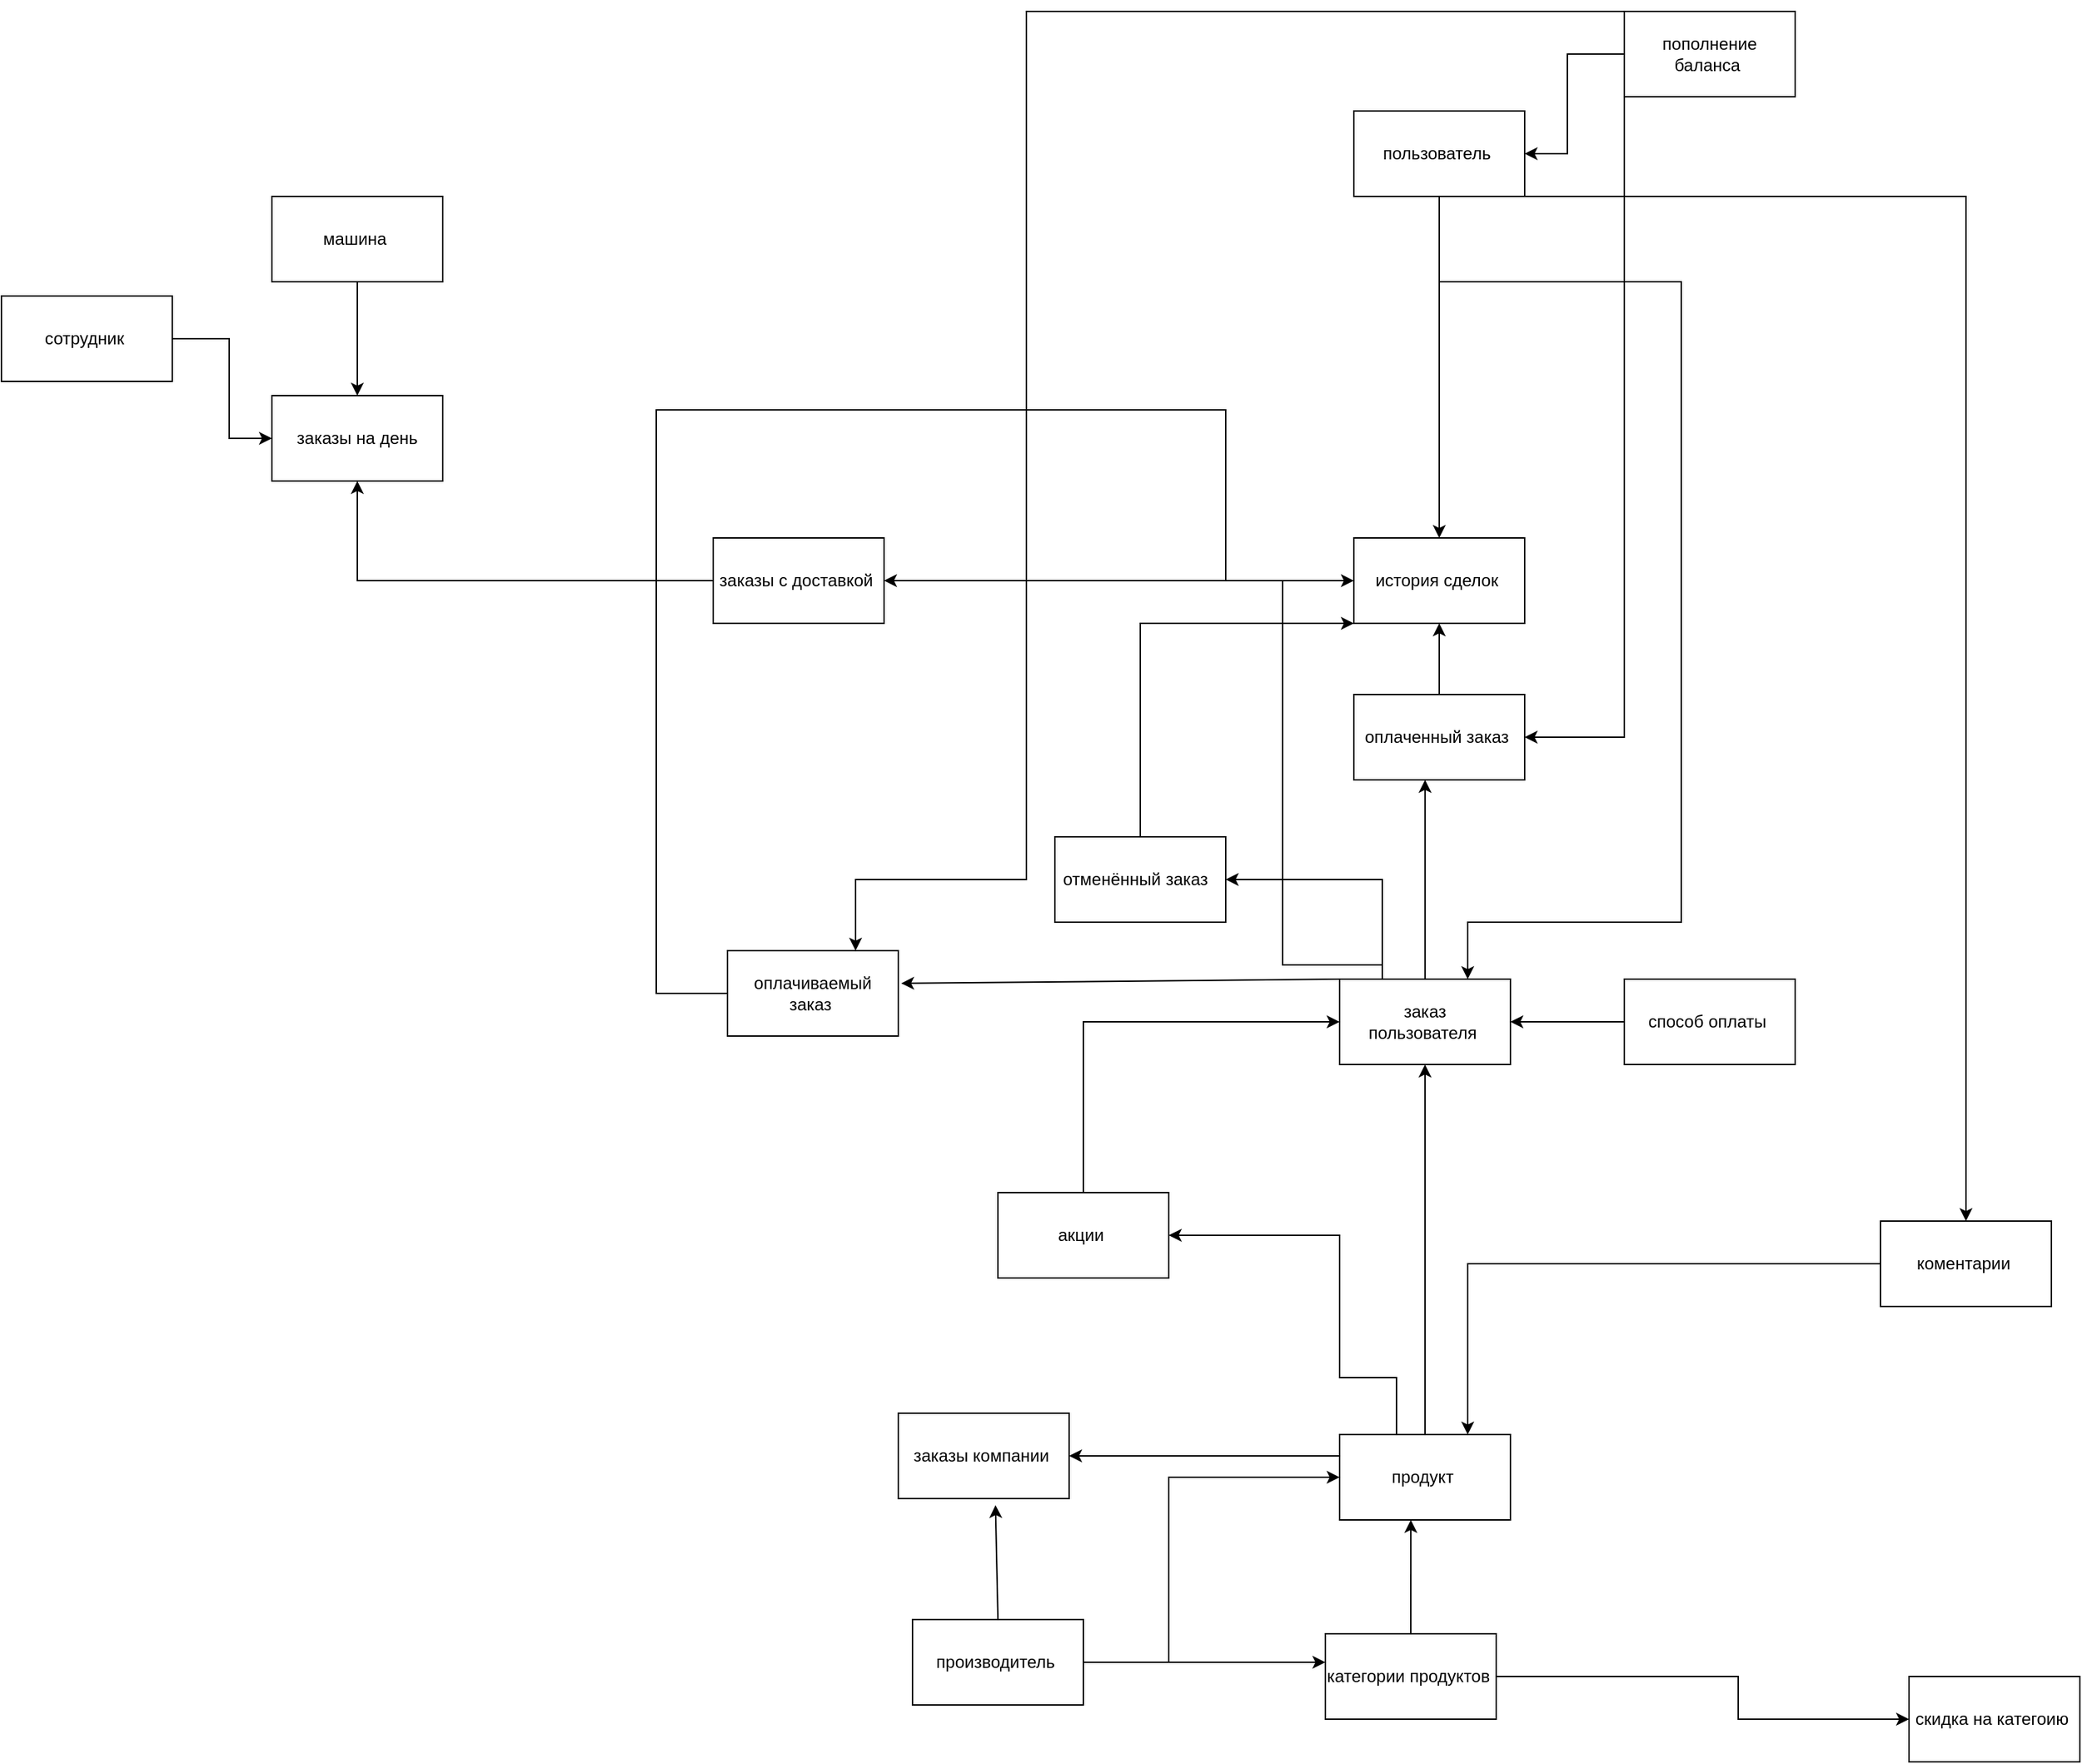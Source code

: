 <mxfile version="21.2.8" type="device" pages="2">
  <diagram name="Страница 1" id="geIFjYjPnE_OeMnOWGkT">
    <mxGraphModel dx="4372" dy="2070" grid="1" gridSize="10" guides="1" tooltips="1" connect="1" arrows="1" fold="1" page="1" pageScale="1" pageWidth="827" pageHeight="1169" math="0" shadow="0">
      <root>
        <mxCell id="0" />
        <mxCell id="1" parent="0" />
        <mxCell id="TDMM4SeY3odUwWHmLBrj-1" value="пользователь&amp;nbsp;" style="rounded=0;whiteSpace=wrap;html=1;" parent="1" vertex="1">
          <mxGeometry x="450" y="270" width="120" height="60" as="geometry" />
        </mxCell>
        <mxCell id="TDMM4SeY3odUwWHmLBrj-3" value="пополнение баланса&amp;nbsp;" style="rounded=0;whiteSpace=wrap;html=1;" parent="1" vertex="1">
          <mxGeometry x="640" y="200" width="120" height="60" as="geometry" />
        </mxCell>
        <mxCell id="TDMM4SeY3odUwWHmLBrj-4" value="" style="endArrow=classic;html=1;rounded=0;exitX=0;exitY=0.5;exitDx=0;exitDy=0;entryX=1;entryY=0.5;entryDx=0;entryDy=0;" parent="1" source="TDMM4SeY3odUwWHmLBrj-3" target="TDMM4SeY3odUwWHmLBrj-1" edge="1">
          <mxGeometry width="50" height="50" relative="1" as="geometry">
            <mxPoint x="390" y="430" as="sourcePoint" />
            <mxPoint x="440" y="380" as="targetPoint" />
            <Array as="points">
              <mxPoint x="600" y="230" />
              <mxPoint x="600" y="300" />
            </Array>
          </mxGeometry>
        </mxCell>
        <mxCell id="TDMM4SeY3odUwWHmLBrj-5" value="" style="endArrow=classic;html=1;rounded=0;exitX=0.5;exitY=1;exitDx=0;exitDy=0;entryX=0.5;entryY=0;entryDx=0;entryDy=0;" parent="1" source="TDMM4SeY3odUwWHmLBrj-1" target="TDMM4SeY3odUwWHmLBrj-10" edge="1">
          <mxGeometry width="50" height="50" relative="1" as="geometry">
            <mxPoint x="390" y="430" as="sourcePoint" />
            <mxPoint x="510" y="420" as="targetPoint" />
          </mxGeometry>
        </mxCell>
        <mxCell id="TDMM4SeY3odUwWHmLBrj-7" value="заказы на день" style="rounded=0;whiteSpace=wrap;html=1;" parent="1" vertex="1">
          <mxGeometry x="-310" y="470" width="120" height="60" as="geometry" />
        </mxCell>
        <mxCell id="TDMM4SeY3odUwWHmLBrj-8" value="сотрудник&amp;nbsp;" style="rounded=0;whiteSpace=wrap;html=1;" parent="1" vertex="1">
          <mxGeometry x="-500" y="400" width="120" height="60" as="geometry" />
        </mxCell>
        <mxCell id="TDMM4SeY3odUwWHmLBrj-9" value="машина&amp;nbsp;" style="rounded=0;whiteSpace=wrap;html=1;" parent="1" vertex="1">
          <mxGeometry x="-310" y="330" width="120" height="60" as="geometry" />
        </mxCell>
        <mxCell id="TDMM4SeY3odUwWHmLBrj-10" value="история сделок&amp;nbsp;" style="rounded=0;whiteSpace=wrap;html=1;" parent="1" vertex="1">
          <mxGeometry x="450" y="570" width="120" height="60" as="geometry" />
        </mxCell>
        <mxCell id="TDMM4SeY3odUwWHmLBrj-11" value="оплаченный заказ&amp;nbsp;" style="rounded=0;whiteSpace=wrap;html=1;" parent="1" vertex="1">
          <mxGeometry x="450" y="680" width="120" height="60" as="geometry" />
        </mxCell>
        <mxCell id="TDMM4SeY3odUwWHmLBrj-12" value="оплачиваемый заказ&amp;nbsp;" style="rounded=0;whiteSpace=wrap;html=1;" parent="1" vertex="1">
          <mxGeometry x="10" y="860" width="120" height="60" as="geometry" />
        </mxCell>
        <mxCell id="TDMM4SeY3odUwWHmLBrj-13" value="отменённый заказ&amp;nbsp;&amp;nbsp;" style="rounded=0;whiteSpace=wrap;html=1;" parent="1" vertex="1">
          <mxGeometry x="240" y="780" width="120" height="60" as="geometry" />
        </mxCell>
        <mxCell id="fpAQPMwGpUmbMZwcHKRn-29" style="edgeStyle=orthogonalEdgeStyle;rounded=0;orthogonalLoop=1;jettySize=auto;html=1;entryX=0.417;entryY=1;entryDx=0;entryDy=0;entryPerimeter=0;" parent="1" source="TDMM4SeY3odUwWHmLBrj-14" target="TDMM4SeY3odUwWHmLBrj-11" edge="1">
          <mxGeometry relative="1" as="geometry" />
        </mxCell>
        <mxCell id="TDMM4SeY3odUwWHmLBrj-14" value="&amp;nbsp;заказ&amp;nbsp; пользователя&amp;nbsp;" style="rounded=0;whiteSpace=wrap;html=1;" parent="1" vertex="1">
          <mxGeometry x="440" y="880" width="120" height="60" as="geometry" />
        </mxCell>
        <mxCell id="fpAQPMwGpUmbMZwcHKRn-1" value="продукт&amp;nbsp;" style="rounded=0;whiteSpace=wrap;html=1;" parent="1" vertex="1">
          <mxGeometry x="440" y="1200" width="120" height="60" as="geometry" />
        </mxCell>
        <mxCell id="fpAQPMwGpUmbMZwcHKRn-3" value="скидка на категоию&amp;nbsp;" style="rounded=0;whiteSpace=wrap;html=1;" parent="1" vertex="1">
          <mxGeometry x="840" y="1370" width="120" height="60" as="geometry" />
        </mxCell>
        <mxCell id="fpAQPMwGpUmbMZwcHKRn-4" value="способ оплаты&amp;nbsp;" style="rounded=0;whiteSpace=wrap;html=1;" parent="1" vertex="1">
          <mxGeometry x="640" y="880" width="120" height="60" as="geometry" />
        </mxCell>
        <mxCell id="fpAQPMwGpUmbMZwcHKRn-5" value="коментарии&amp;nbsp;" style="rounded=0;whiteSpace=wrap;html=1;" parent="1" vertex="1">
          <mxGeometry x="820" y="1050" width="120" height="60" as="geometry" />
        </mxCell>
        <mxCell id="fpAQPMwGpUmbMZwcHKRn-6" value="акции&amp;nbsp;" style="rounded=0;whiteSpace=wrap;html=1;" parent="1" vertex="1">
          <mxGeometry x="200" y="1030" width="120" height="60" as="geometry" />
        </mxCell>
        <mxCell id="fpAQPMwGpUmbMZwcHKRn-7" value="категории продуктов&amp;nbsp;" style="rounded=0;whiteSpace=wrap;html=1;" parent="1" vertex="1">
          <mxGeometry x="430" y="1340" width="120" height="60" as="geometry" />
        </mxCell>
        <mxCell id="fpAQPMwGpUmbMZwcHKRn-8" value="производитель&amp;nbsp;" style="rounded=0;whiteSpace=wrap;html=1;" parent="1" vertex="1">
          <mxGeometry x="140" y="1330" width="120" height="60" as="geometry" />
        </mxCell>
        <mxCell id="fpAQPMwGpUmbMZwcHKRn-11" value="" style="endArrow=classic;html=1;rounded=0;exitX=1;exitY=0.5;exitDx=0;exitDy=0;entryX=0;entryY=0.5;entryDx=0;entryDy=0;" parent="1" source="fpAQPMwGpUmbMZwcHKRn-8" target="fpAQPMwGpUmbMZwcHKRn-1" edge="1">
          <mxGeometry width="50" height="50" relative="1" as="geometry">
            <mxPoint x="380" y="1130" as="sourcePoint" />
            <mxPoint x="430" y="1080" as="targetPoint" />
            <Array as="points">
              <mxPoint x="320" y="1360" />
              <mxPoint x="320" y="1230" />
            </Array>
          </mxGeometry>
        </mxCell>
        <mxCell id="fpAQPMwGpUmbMZwcHKRn-12" value="" style="endArrow=classic;html=1;rounded=0;exitX=1;exitY=0.5;exitDx=0;exitDy=0;" parent="1" source="fpAQPMwGpUmbMZwcHKRn-8" edge="1">
          <mxGeometry width="50" height="50" relative="1" as="geometry">
            <mxPoint x="380" y="1130" as="sourcePoint" />
            <mxPoint x="430" y="1360" as="targetPoint" />
          </mxGeometry>
        </mxCell>
        <mxCell id="fpAQPMwGpUmbMZwcHKRn-15" value="" style="endArrow=classic;html=1;rounded=0;exitX=1;exitY=0.5;exitDx=0;exitDy=0;" parent="1" source="fpAQPMwGpUmbMZwcHKRn-7" edge="1">
          <mxGeometry width="50" height="50" relative="1" as="geometry">
            <mxPoint x="380" y="1130" as="sourcePoint" />
            <mxPoint x="840" y="1400" as="targetPoint" />
            <Array as="points">
              <mxPoint x="720" y="1370" />
              <mxPoint x="720" y="1400" />
            </Array>
          </mxGeometry>
        </mxCell>
        <mxCell id="fpAQPMwGpUmbMZwcHKRn-20" value="" style="endArrow=classic;html=1;rounded=0;exitX=0.5;exitY=0;exitDx=0;exitDy=0;entryX=0.5;entryY=1;entryDx=0;entryDy=0;" parent="1" source="fpAQPMwGpUmbMZwcHKRn-1" target="TDMM4SeY3odUwWHmLBrj-14" edge="1">
          <mxGeometry width="50" height="50" relative="1" as="geometry">
            <mxPoint x="380" y="1130" as="sourcePoint" />
            <mxPoint x="430" y="1080" as="targetPoint" />
          </mxGeometry>
        </mxCell>
        <mxCell id="fpAQPMwGpUmbMZwcHKRn-21" value="" style="endArrow=classic;html=1;rounded=0;exitX=0.5;exitY=0;exitDx=0;exitDy=0;entryX=1;entryY=0.5;entryDx=0;entryDy=0;" parent="1" source="fpAQPMwGpUmbMZwcHKRn-1" target="fpAQPMwGpUmbMZwcHKRn-6" edge="1">
          <mxGeometry width="50" height="50" relative="1" as="geometry">
            <mxPoint x="380" y="1130" as="sourcePoint" />
            <mxPoint x="430" y="1080" as="targetPoint" />
            <Array as="points">
              <mxPoint x="480" y="1200" />
              <mxPoint x="480" y="1160" />
              <mxPoint x="440" y="1160" />
              <mxPoint x="440" y="1060" />
            </Array>
          </mxGeometry>
        </mxCell>
        <mxCell id="fpAQPMwGpUmbMZwcHKRn-23" value="" style="endArrow=classic;html=1;rounded=0;exitX=0.5;exitY=0;exitDx=0;exitDy=0;entryX=0;entryY=0.5;entryDx=0;entryDy=0;" parent="1" source="fpAQPMwGpUmbMZwcHKRn-6" target="TDMM4SeY3odUwWHmLBrj-14" edge="1">
          <mxGeometry width="50" height="50" relative="1" as="geometry">
            <mxPoint x="380" y="1130" as="sourcePoint" />
            <mxPoint x="430" y="1080" as="targetPoint" />
            <Array as="points">
              <mxPoint x="260" y="910" />
            </Array>
          </mxGeometry>
        </mxCell>
        <mxCell id="fpAQPMwGpUmbMZwcHKRn-24" value="" style="endArrow=classic;html=1;rounded=0;exitX=0;exitY=0.5;exitDx=0;exitDy=0;entryX=1;entryY=0.5;entryDx=0;entryDy=0;" parent="1" source="fpAQPMwGpUmbMZwcHKRn-4" target="TDMM4SeY3odUwWHmLBrj-14" edge="1">
          <mxGeometry width="50" height="50" relative="1" as="geometry">
            <mxPoint x="380" y="1130" as="sourcePoint" />
            <mxPoint x="430" y="1080" as="targetPoint" />
          </mxGeometry>
        </mxCell>
        <mxCell id="fpAQPMwGpUmbMZwcHKRn-30" value="" style="endArrow=classic;html=1;rounded=0;exitX=0;exitY=0;exitDx=0;exitDy=0;entryX=1.017;entryY=0.383;entryDx=0;entryDy=0;entryPerimeter=0;" parent="1" source="TDMM4SeY3odUwWHmLBrj-14" target="TDMM4SeY3odUwWHmLBrj-12" edge="1">
          <mxGeometry width="50" height="50" relative="1" as="geometry">
            <mxPoint x="380" y="960" as="sourcePoint" />
            <mxPoint x="430" y="910" as="targetPoint" />
          </mxGeometry>
        </mxCell>
        <mxCell id="fpAQPMwGpUmbMZwcHKRn-34" value="заказы с доставкой&amp;nbsp;" style="rounded=0;whiteSpace=wrap;html=1;" parent="1" vertex="1">
          <mxGeometry y="570" width="120" height="60" as="geometry" />
        </mxCell>
        <mxCell id="fpAQPMwGpUmbMZwcHKRn-35" value="" style="endArrow=classic;html=1;rounded=0;exitX=0.5;exitY=0;exitDx=0;exitDy=0;entryX=0.5;entryY=1;entryDx=0;entryDy=0;" parent="1" source="TDMM4SeY3odUwWHmLBrj-11" target="TDMM4SeY3odUwWHmLBrj-10" edge="1">
          <mxGeometry width="50" height="50" relative="1" as="geometry">
            <mxPoint x="380" y="630" as="sourcePoint" />
            <mxPoint x="430" y="580" as="targetPoint" />
          </mxGeometry>
        </mxCell>
        <mxCell id="fpAQPMwGpUmbMZwcHKRn-40" value="" style="endArrow=classic;html=1;rounded=0;exitX=0;exitY=0.5;exitDx=0;exitDy=0;entryX=0.5;entryY=1;entryDx=0;entryDy=0;" parent="1" source="fpAQPMwGpUmbMZwcHKRn-34" target="TDMM4SeY3odUwWHmLBrj-7" edge="1">
          <mxGeometry width="50" height="50" relative="1" as="geometry">
            <mxPoint y="630" as="sourcePoint" />
            <mxPoint x="50" y="580" as="targetPoint" />
            <Array as="points">
              <mxPoint x="-250" y="600" />
            </Array>
          </mxGeometry>
        </mxCell>
        <mxCell id="fpAQPMwGpUmbMZwcHKRn-41" value="" style="endArrow=classic;html=1;rounded=0;exitX=0.5;exitY=1;exitDx=0;exitDy=0;entryX=0.5;entryY=0;entryDx=0;entryDy=0;" parent="1" source="TDMM4SeY3odUwWHmLBrj-9" target="TDMM4SeY3odUwWHmLBrj-7" edge="1">
          <mxGeometry width="50" height="50" relative="1" as="geometry">
            <mxPoint y="630" as="sourcePoint" />
            <mxPoint x="50" y="580" as="targetPoint" />
          </mxGeometry>
        </mxCell>
        <mxCell id="fpAQPMwGpUmbMZwcHKRn-42" value="" style="endArrow=classic;html=1;rounded=0;exitX=1;exitY=0.5;exitDx=0;exitDy=0;entryX=0;entryY=0.5;entryDx=0;entryDy=0;" parent="1" source="TDMM4SeY3odUwWHmLBrj-8" target="TDMM4SeY3odUwWHmLBrj-7" edge="1">
          <mxGeometry width="50" height="50" relative="1" as="geometry">
            <mxPoint y="630" as="sourcePoint" />
            <mxPoint x="50" y="580" as="targetPoint" />
            <Array as="points">
              <mxPoint x="-340" y="430" />
              <mxPoint x="-340" y="500" />
            </Array>
          </mxGeometry>
        </mxCell>
        <mxCell id="fpAQPMwGpUmbMZwcHKRn-44" value="" style="endArrow=classic;html=1;rounded=0;exitX=0.75;exitY=1;exitDx=0;exitDy=0;entryX=0.5;entryY=0;entryDx=0;entryDy=0;" parent="1" source="TDMM4SeY3odUwWHmLBrj-1" target="fpAQPMwGpUmbMZwcHKRn-5" edge="1">
          <mxGeometry width="50" height="50" relative="1" as="geometry">
            <mxPoint x="200" y="570" as="sourcePoint" />
            <mxPoint x="250" y="520" as="targetPoint" />
            <Array as="points">
              <mxPoint x="880" y="330" />
            </Array>
          </mxGeometry>
        </mxCell>
        <mxCell id="fpAQPMwGpUmbMZwcHKRn-45" value="" style="endArrow=classic;html=1;rounded=0;exitX=0;exitY=0.5;exitDx=0;exitDy=0;entryX=0.75;entryY=0;entryDx=0;entryDy=0;" parent="1" source="fpAQPMwGpUmbMZwcHKRn-5" target="fpAQPMwGpUmbMZwcHKRn-1" edge="1">
          <mxGeometry width="50" height="50" relative="1" as="geometry">
            <mxPoint x="310" y="1190" as="sourcePoint" />
            <mxPoint x="360" y="1140" as="targetPoint" />
            <Array as="points">
              <mxPoint x="530" y="1080" />
            </Array>
          </mxGeometry>
        </mxCell>
        <mxCell id="7xyCOr3L8ZWtPxYkNtpw-1" value="" style="endArrow=classic;html=1;rounded=0;exitX=0;exitY=0.5;exitDx=0;exitDy=0;entryX=0;entryY=0.5;entryDx=0;entryDy=0;" parent="1" source="TDMM4SeY3odUwWHmLBrj-12" target="TDMM4SeY3odUwWHmLBrj-10" edge="1">
          <mxGeometry width="50" height="50" relative="1" as="geometry">
            <mxPoint x="160" y="620" as="sourcePoint" />
            <mxPoint x="210" y="570" as="targetPoint" />
            <Array as="points">
              <mxPoint x="-40" y="890" />
              <mxPoint x="-40" y="480" />
              <mxPoint x="360" y="480" />
              <mxPoint x="360" y="600" />
            </Array>
          </mxGeometry>
        </mxCell>
        <mxCell id="Cxskupaax-ryVpt0itIH-2" value="" style="endArrow=classic;html=1;rounded=0;exitX=0.5;exitY=1;exitDx=0;exitDy=0;entryX=0.75;entryY=0;entryDx=0;entryDy=0;" parent="1" source="TDMM4SeY3odUwWHmLBrj-1" target="TDMM4SeY3odUwWHmLBrj-14" edge="1">
          <mxGeometry width="50" height="50" relative="1" as="geometry">
            <mxPoint x="30" y="690" as="sourcePoint" />
            <mxPoint x="80" y="640" as="targetPoint" />
            <Array as="points">
              <mxPoint x="510" y="390" />
              <mxPoint x="680" y="390" />
              <mxPoint x="680" y="840" />
              <mxPoint x="530" y="840" />
            </Array>
          </mxGeometry>
        </mxCell>
        <mxCell id="UHjRiKA1j_KQpmPivmTk-1" value="" style="endArrow=classic;html=1;rounded=0;exitX=0.25;exitY=0;exitDx=0;exitDy=0;entryX=1;entryY=0.5;entryDx=0;entryDy=0;" parent="1" source="TDMM4SeY3odUwWHmLBrj-14" target="TDMM4SeY3odUwWHmLBrj-13" edge="1">
          <mxGeometry width="50" height="50" relative="1" as="geometry">
            <mxPoint x="210" y="720" as="sourcePoint" />
            <mxPoint x="260" y="670" as="targetPoint" />
            <Array as="points">
              <mxPoint x="470" y="810" />
            </Array>
          </mxGeometry>
        </mxCell>
        <mxCell id="UHjRiKA1j_KQpmPivmTk-2" value="" style="endArrow=classic;html=1;rounded=0;exitX=0.5;exitY=0;exitDx=0;exitDy=0;entryX=0;entryY=1;entryDx=0;entryDy=0;" parent="1" source="TDMM4SeY3odUwWHmLBrj-13" target="TDMM4SeY3odUwWHmLBrj-10" edge="1">
          <mxGeometry width="50" height="50" relative="1" as="geometry">
            <mxPoint x="210" y="720" as="sourcePoint" />
            <mxPoint x="260" y="670" as="targetPoint" />
            <Array as="points">
              <mxPoint x="300" y="630" />
            </Array>
          </mxGeometry>
        </mxCell>
        <mxCell id="UHjRiKA1j_KQpmPivmTk-3" value="" style="endArrow=classic;html=1;rounded=0;exitX=0.5;exitY=0;exitDx=0;exitDy=0;entryX=0.417;entryY=1;entryDx=0;entryDy=0;entryPerimeter=0;" parent="1" source="fpAQPMwGpUmbMZwcHKRn-7" target="fpAQPMwGpUmbMZwcHKRn-1" edge="1">
          <mxGeometry width="50" height="50" relative="1" as="geometry">
            <mxPoint x="350" y="1290" as="sourcePoint" />
            <mxPoint x="400" y="1240" as="targetPoint" />
          </mxGeometry>
        </mxCell>
        <mxCell id="l4jhksEyK-6ROsmsIknE-1" value="" style="endArrow=classic;html=1;rounded=0;exitX=0.5;exitY=1;exitDx=0;exitDy=0;entryX=1;entryY=0.5;entryDx=0;entryDy=0;" parent="1" source="TDMM4SeY3odUwWHmLBrj-3" target="TDMM4SeY3odUwWHmLBrj-11" edge="1">
          <mxGeometry width="50" height="50" relative="1" as="geometry">
            <mxPoint x="460" y="710" as="sourcePoint" />
            <mxPoint x="510" y="660" as="targetPoint" />
            <Array as="points">
              <mxPoint x="640" y="260" />
              <mxPoint x="640" y="400" />
              <mxPoint x="640" y="710" />
            </Array>
          </mxGeometry>
        </mxCell>
        <mxCell id="l4jhksEyK-6ROsmsIknE-3" value="" style="endArrow=classic;html=1;rounded=0;exitX=0.5;exitY=0;exitDx=0;exitDy=0;entryX=0.75;entryY=0;entryDx=0;entryDy=0;" parent="1" source="TDMM4SeY3odUwWHmLBrj-3" target="TDMM4SeY3odUwWHmLBrj-12" edge="1">
          <mxGeometry width="50" height="50" relative="1" as="geometry">
            <mxPoint x="460" y="450" as="sourcePoint" />
            <mxPoint x="510" y="400" as="targetPoint" />
            <Array as="points">
              <mxPoint x="220" y="200" />
              <mxPoint x="220" y="810" />
              <mxPoint x="100" y="810" />
            </Array>
          </mxGeometry>
        </mxCell>
        <mxCell id="htFmgVmv_VPKkbLkkCPr-1" value="" style="endArrow=classic;html=1;rounded=0;exitX=0;exitY=0.25;exitDx=0;exitDy=0;" parent="1" source="fpAQPMwGpUmbMZwcHKRn-1" target="htFmgVmv_VPKkbLkkCPr-2" edge="1">
          <mxGeometry width="50" height="50" relative="1" as="geometry">
            <mxPoint x="460" y="1220" as="sourcePoint" />
            <mxPoint x="190" y="1215" as="targetPoint" />
          </mxGeometry>
        </mxCell>
        <mxCell id="htFmgVmv_VPKkbLkkCPr-2" value="заказы компании&amp;nbsp;" style="rounded=0;whiteSpace=wrap;html=1;" parent="1" vertex="1">
          <mxGeometry x="130" y="1185" width="120" height="60" as="geometry" />
        </mxCell>
        <mxCell id="o9Wja7n8zpm6EKpsO2Uc-1" value="" style="endArrow=classic;html=1;rounded=0;exitX=0.5;exitY=0;exitDx=0;exitDy=0;entryX=0.569;entryY=1.076;entryDx=0;entryDy=0;entryPerimeter=0;" parent="1" source="fpAQPMwGpUmbMZwcHKRn-8" target="htFmgVmv_VPKkbLkkCPr-2" edge="1">
          <mxGeometry width="50" height="50" relative="1" as="geometry">
            <mxPoint x="330" y="1220" as="sourcePoint" />
            <mxPoint x="380" y="1170" as="targetPoint" />
          </mxGeometry>
        </mxCell>
        <mxCell id="JW1WmfHcuQBamFQVSb93-1" value="" style="endArrow=classic;html=1;rounded=0;entryX=1;entryY=0.5;entryDx=0;entryDy=0;" edge="1" parent="1" target="fpAQPMwGpUmbMZwcHKRn-34">
          <mxGeometry width="50" height="50" relative="1" as="geometry">
            <mxPoint x="470" y="870" as="sourcePoint" />
            <mxPoint x="240" y="710" as="targetPoint" />
            <Array as="points">
              <mxPoint x="400" y="870" />
              <mxPoint x="400" y="760" />
              <mxPoint x="400" y="600" />
            </Array>
          </mxGeometry>
        </mxCell>
      </root>
    </mxGraphModel>
  </diagram>
  <diagram id="Uux48HykHQynCecnKqJx" name="Страница 2">
    <mxGraphModel dx="4878" dy="3535" grid="1" gridSize="10" guides="1" tooltips="1" connect="1" arrows="1" fold="1" page="1" pageScale="1" pageWidth="827" pageHeight="1169" math="0" shadow="0">
      <root>
        <mxCell id="0" />
        <mxCell id="1" parent="0" />
        <mxCell id="Gog_NOOkPnd-p2sKDRUg-1" value="пользватель&amp;nbsp;" style="swimlane;fontStyle=0;childLayout=stackLayout;horizontal=1;startSize=30;horizontalStack=0;resizeParent=1;resizeParentMax=0;resizeLast=0;collapsible=1;marginBottom=0;whiteSpace=wrap;html=1;" parent="1" vertex="1">
          <mxGeometry x="630" y="-740" width="140" height="240" as="geometry" />
        </mxCell>
        <mxCell id="Gog_NOOkPnd-p2sKDRUg-3" value="Id_пользоватея&amp;nbsp;" style="text;strokeColor=none;fillColor=none;align=left;verticalAlign=middle;spacingLeft=4;spacingRight=4;overflow=hidden;points=[[0,0.5],[1,0.5]];portConstraint=eastwest;rotatable=0;whiteSpace=wrap;html=1;" parent="Gog_NOOkPnd-p2sKDRUg-1" vertex="1">
          <mxGeometry y="30" width="140" height="30" as="geometry" />
        </mxCell>
        <mxCell id="6RFne6Y3amtlhlSgNSbG-7" value="фамилия&amp;nbsp;" style="text;strokeColor=none;fillColor=none;align=left;verticalAlign=middle;spacingLeft=4;spacingRight=4;overflow=hidden;points=[[0,0.5],[1,0.5]];portConstraint=eastwest;rotatable=0;whiteSpace=wrap;html=1;" vertex="1" parent="Gog_NOOkPnd-p2sKDRUg-1">
          <mxGeometry y="60" width="140" height="30" as="geometry" />
        </mxCell>
        <mxCell id="6RFne6Y3amtlhlSgNSbG-8" value="имя" style="text;strokeColor=none;fillColor=none;align=left;verticalAlign=middle;spacingLeft=4;spacingRight=4;overflow=hidden;points=[[0,0.5],[1,0.5]];portConstraint=eastwest;rotatable=0;whiteSpace=wrap;html=1;" vertex="1" parent="Gog_NOOkPnd-p2sKDRUg-1">
          <mxGeometry y="90" width="140" height="30" as="geometry" />
        </mxCell>
        <mxCell id="6RFne6Y3amtlhlSgNSbG-9" value="телеофон&amp;nbsp;" style="text;strokeColor=none;fillColor=none;align=left;verticalAlign=middle;spacingLeft=4;spacingRight=4;overflow=hidden;points=[[0,0.5],[1,0.5]];portConstraint=eastwest;rotatable=0;whiteSpace=wrap;html=1;" vertex="1" parent="Gog_NOOkPnd-p2sKDRUg-1">
          <mxGeometry y="120" width="140" height="30" as="geometry" />
        </mxCell>
        <mxCell id="6RFne6Y3amtlhlSgNSbG-10" value="почта&amp;nbsp;" style="text;strokeColor=none;fillColor=none;align=left;verticalAlign=middle;spacingLeft=4;spacingRight=4;overflow=hidden;points=[[0,0.5],[1,0.5]];portConstraint=eastwest;rotatable=0;whiteSpace=wrap;html=1;" vertex="1" parent="Gog_NOOkPnd-p2sKDRUg-1">
          <mxGeometry y="150" width="140" height="30" as="geometry" />
        </mxCell>
        <mxCell id="6RFne6Y3amtlhlSgNSbG-11" value="дата регистрации&amp;nbsp;" style="text;strokeColor=none;fillColor=none;align=left;verticalAlign=middle;spacingLeft=4;spacingRight=4;overflow=hidden;points=[[0,0.5],[1,0.5]];portConstraint=eastwest;rotatable=0;whiteSpace=wrap;html=1;" vertex="1" parent="Gog_NOOkPnd-p2sKDRUg-1">
          <mxGeometry y="180" width="140" height="30" as="geometry" />
        </mxCell>
        <mxCell id="6RFne6Y3amtlhlSgNSbG-12" value="адрес&amp;nbsp;" style="text;strokeColor=none;fillColor=none;align=left;verticalAlign=middle;spacingLeft=4;spacingRight=4;overflow=hidden;points=[[0,0.5],[1,0.5]];portConstraint=eastwest;rotatable=0;whiteSpace=wrap;html=1;" vertex="1" parent="Gog_NOOkPnd-p2sKDRUg-1">
          <mxGeometry y="210" width="140" height="30" as="geometry" />
        </mxCell>
        <mxCell id="Gog_NOOkPnd-p2sKDRUg-8" value="id_транзакции&amp;nbsp;" style="swimlane;fontStyle=0;childLayout=stackLayout;horizontal=1;startSize=30;horizontalStack=0;resizeParent=1;resizeParentMax=0;resizeLast=0;collapsible=1;marginBottom=0;whiteSpace=wrap;html=1;" parent="1" vertex="1">
          <mxGeometry x="910" y="-770" width="140" height="150" as="geometry" />
        </mxCell>
        <mxCell id="Gog_NOOkPnd-p2sKDRUg-11" value="id_транзакции&amp;nbsp;" style="text;strokeColor=none;fillColor=none;align=left;verticalAlign=middle;spacingLeft=4;spacingRight=4;overflow=hidden;points=[[0,0.5],[1,0.5]];portConstraint=eastwest;rotatable=0;whiteSpace=wrap;html=1;" parent="Gog_NOOkPnd-p2sKDRUg-8" vertex="1">
          <mxGeometry y="30" width="140" height="30" as="geometry" />
        </mxCell>
        <mxCell id="Gog_NOOkPnd-p2sKDRUg-9" value="id_пользователя&amp;nbsp;" style="text;strokeColor=none;fillColor=none;align=left;verticalAlign=middle;spacingLeft=4;spacingRight=4;overflow=hidden;points=[[0,0.5],[1,0.5]];portConstraint=eastwest;rotatable=0;whiteSpace=wrap;html=1;" parent="Gog_NOOkPnd-p2sKDRUg-8" vertex="1">
          <mxGeometry y="60" width="140" height="30" as="geometry" />
        </mxCell>
        <mxCell id="Gog_NOOkPnd-p2sKDRUg-10" value="сумма&amp;nbsp;" style="text;strokeColor=none;fillColor=none;align=left;verticalAlign=middle;spacingLeft=4;spacingRight=4;overflow=hidden;points=[[0,0.5],[1,0.5]];portConstraint=eastwest;rotatable=0;whiteSpace=wrap;html=1;" parent="Gog_NOOkPnd-p2sKDRUg-8" vertex="1">
          <mxGeometry y="90" width="140" height="30" as="geometry" />
        </mxCell>
        <mxCell id="Gog_NOOkPnd-p2sKDRUg-15" value="дата транзакции&amp;nbsp;" style="text;strokeColor=none;fillColor=none;align=left;verticalAlign=middle;spacingLeft=4;spacingRight=4;overflow=hidden;points=[[0,0.5],[1,0.5]];portConstraint=eastwest;rotatable=0;whiteSpace=wrap;html=1;" parent="Gog_NOOkPnd-p2sKDRUg-8" vertex="1">
          <mxGeometry y="120" width="140" height="30" as="geometry" />
        </mxCell>
        <mxCell id="d-goBTlTl5LjFWYT7-lK-1" value="производитель&amp;nbsp;" style="swimlane;fontStyle=0;childLayout=stackLayout;horizontal=1;startSize=30;horizontalStack=0;resizeParent=1;resizeParentMax=0;resizeLast=0;collapsible=1;marginBottom=0;whiteSpace=wrap;html=1;" parent="1" vertex="1">
          <mxGeometry x="274" y="1090" width="140" height="120" as="geometry" />
        </mxCell>
        <mxCell id="d-goBTlTl5LjFWYT7-lK-2" value="id_произовдителя&amp;nbsp;" style="text;strokeColor=none;fillColor=none;align=left;verticalAlign=middle;spacingLeft=4;spacingRight=4;overflow=hidden;points=[[0,0.5],[1,0.5]];portConstraint=eastwest;rotatable=0;whiteSpace=wrap;html=1;" parent="d-goBTlTl5LjFWYT7-lK-1" vertex="1">
          <mxGeometry y="30" width="140" height="30" as="geometry" />
        </mxCell>
        <mxCell id="d-goBTlTl5LjFWYT7-lK-3" value="наименование&amp;nbsp;" style="text;strokeColor=none;fillColor=none;align=left;verticalAlign=middle;spacingLeft=4;spacingRight=4;overflow=hidden;points=[[0,0.5],[1,0.5]];portConstraint=eastwest;rotatable=0;whiteSpace=wrap;html=1;" parent="d-goBTlTl5LjFWYT7-lK-1" vertex="1">
          <mxGeometry y="60" width="140" height="30" as="geometry" />
        </mxCell>
        <mxCell id="d-goBTlTl5LjFWYT7-lK-4" value="страна&amp;nbsp;" style="text;strokeColor=none;fillColor=none;align=left;verticalAlign=middle;spacingLeft=4;spacingRight=4;overflow=hidden;points=[[0,0.5],[1,0.5]];portConstraint=eastwest;rotatable=0;whiteSpace=wrap;html=1;" parent="d-goBTlTl5LjFWYT7-lK-1" vertex="1">
          <mxGeometry y="90" width="140" height="30" as="geometry" />
        </mxCell>
        <mxCell id="R-MbJ3r5OKQ_U7BwamOv-1" value="категория продукта&amp;nbsp;" style="swimlane;fontStyle=0;childLayout=stackLayout;horizontal=1;startSize=30;horizontalStack=0;resizeParent=1;resizeParentMax=0;resizeLast=0;collapsible=1;marginBottom=0;whiteSpace=wrap;html=1;" parent="1" vertex="1">
          <mxGeometry x="570" y="1030" width="140" height="150" as="geometry" />
        </mxCell>
        <mxCell id="R-MbJ3r5OKQ_U7BwamOv-2" value="id_категории&amp;nbsp;" style="text;strokeColor=none;fillColor=none;align=left;verticalAlign=middle;spacingLeft=4;spacingRight=4;overflow=hidden;points=[[0,0.5],[1,0.5]];portConstraint=eastwest;rotatable=0;whiteSpace=wrap;html=1;" parent="R-MbJ3r5OKQ_U7BwamOv-1" vertex="1">
          <mxGeometry y="30" width="140" height="30" as="geometry" />
        </mxCell>
        <mxCell id="R-MbJ3r5OKQ_U7BwamOv-3" value="название&amp;nbsp;" style="text;strokeColor=none;fillColor=none;align=left;verticalAlign=middle;spacingLeft=4;spacingRight=4;overflow=hidden;points=[[0,0.5],[1,0.5]];portConstraint=eastwest;rotatable=0;whiteSpace=wrap;html=1;" parent="R-MbJ3r5OKQ_U7BwamOv-1" vertex="1">
          <mxGeometry y="60" width="140" height="30" as="geometry" />
        </mxCell>
        <mxCell id="R-MbJ3r5OKQ_U7BwamOv-4" value="id производителя&amp;nbsp;" style="text;strokeColor=none;fillColor=none;align=left;verticalAlign=middle;spacingLeft=4;spacingRight=4;overflow=hidden;points=[[0,0.5],[1,0.5]];portConstraint=eastwest;rotatable=0;whiteSpace=wrap;html=1;" parent="R-MbJ3r5OKQ_U7BwamOv-1" vertex="1">
          <mxGeometry y="90" width="140" height="30" as="geometry" />
        </mxCell>
        <mxCell id="R-MbJ3r5OKQ_U7BwamOv-5" value="описание&amp;nbsp;" style="text;strokeColor=none;fillColor=none;align=left;verticalAlign=middle;spacingLeft=4;spacingRight=4;overflow=hidden;points=[[0,0.5],[1,0.5]];portConstraint=eastwest;rotatable=0;whiteSpace=wrap;html=1;" parent="R-MbJ3r5OKQ_U7BwamOv-1" vertex="1">
          <mxGeometry y="120" width="140" height="30" as="geometry" />
        </mxCell>
        <mxCell id="R-MbJ3r5OKQ_U7BwamOv-6" value="" style="endArrow=classic;html=1;rounded=0;exitX=1;exitY=0.5;exitDx=0;exitDy=0;entryX=0;entryY=0.5;entryDx=0;entryDy=0;" parent="1" source="d-goBTlTl5LjFWYT7-lK-2" target="R-MbJ3r5OKQ_U7BwamOv-4" edge="1">
          <mxGeometry width="50" height="50" relative="1" as="geometry">
            <mxPoint x="650" y="1120" as="sourcePoint" />
            <mxPoint x="700" y="1070" as="targetPoint" />
          </mxGeometry>
        </mxCell>
        <mxCell id="_YWe6DctpHSyADh47oJS-1" value="скидка на категории продуктов&amp;nbsp;" style="swimlane;fontStyle=0;childLayout=stackLayout;horizontal=1;startSize=30;horizontalStack=0;resizeParent=1;resizeParentMax=0;resizeLast=0;collapsible=1;marginBottom=0;whiteSpace=wrap;html=1;" parent="1" vertex="1">
          <mxGeometry x="950" y="1110" width="140" height="180" as="geometry" />
        </mxCell>
        <mxCell id="_YWe6DctpHSyADh47oJS-2" value="id_скидки&amp;nbsp;" style="text;strokeColor=none;fillColor=none;align=left;verticalAlign=middle;spacingLeft=4;spacingRight=4;overflow=hidden;points=[[0,0.5],[1,0.5]];portConstraint=eastwest;rotatable=0;whiteSpace=wrap;html=1;" parent="_YWe6DctpHSyADh47oJS-1" vertex="1">
          <mxGeometry y="30" width="140" height="30" as="geometry" />
        </mxCell>
        <mxCell id="_YWe6DctpHSyADh47oJS-3" value="id_категории&amp;nbsp;" style="text;strokeColor=none;fillColor=none;align=left;verticalAlign=middle;spacingLeft=4;spacingRight=4;overflow=hidden;points=[[0,0.5],[1,0.5]];portConstraint=eastwest;rotatable=0;whiteSpace=wrap;html=1;" parent="_YWe6DctpHSyADh47oJS-1" vertex="1">
          <mxGeometry y="60" width="140" height="30" as="geometry" />
        </mxCell>
        <mxCell id="_YWe6DctpHSyADh47oJS-4" value="процент" style="text;strokeColor=none;fillColor=none;align=left;verticalAlign=middle;spacingLeft=4;spacingRight=4;overflow=hidden;points=[[0,0.5],[1,0.5]];portConstraint=eastwest;rotatable=0;whiteSpace=wrap;html=1;" parent="_YWe6DctpHSyADh47oJS-1" vertex="1">
          <mxGeometry y="90" width="140" height="30" as="geometry" />
        </mxCell>
        <mxCell id="_YWe6DctpHSyADh47oJS-5" value="дата начала скидок&amp;nbsp;" style="text;strokeColor=none;fillColor=none;align=left;verticalAlign=middle;spacingLeft=4;spacingRight=4;overflow=hidden;points=[[0,0.5],[1,0.5]];portConstraint=eastwest;rotatable=0;whiteSpace=wrap;html=1;" parent="_YWe6DctpHSyADh47oJS-1" vertex="1">
          <mxGeometry y="120" width="140" height="30" as="geometry" />
        </mxCell>
        <mxCell id="_YWe6DctpHSyADh47oJS-6" value="дата окончания скидок&amp;nbsp;" style="text;strokeColor=none;fillColor=none;align=left;verticalAlign=middle;spacingLeft=4;spacingRight=4;overflow=hidden;points=[[0,0.5],[1,0.5]];portConstraint=eastwest;rotatable=0;whiteSpace=wrap;html=1;" parent="_YWe6DctpHSyADh47oJS-1" vertex="1">
          <mxGeometry y="150" width="140" height="30" as="geometry" />
        </mxCell>
        <mxCell id="_YWe6DctpHSyADh47oJS-7" value="" style="endArrow=classic;html=1;rounded=0;exitX=1;exitY=0.5;exitDx=0;exitDy=0;entryX=0;entryY=0.5;entryDx=0;entryDy=0;" parent="1" source="R-MbJ3r5OKQ_U7BwamOv-2" target="_YWe6DctpHSyADh47oJS-3" edge="1">
          <mxGeometry width="50" height="50" relative="1" as="geometry">
            <mxPoint x="650" y="1110" as="sourcePoint" />
            <mxPoint x="700" y="1060" as="targetPoint" />
            <Array as="points">
              <mxPoint x="880" y="1075" />
              <mxPoint x="880" y="1185" />
            </Array>
          </mxGeometry>
        </mxCell>
        <mxCell id="S9Ffqxn43sBnQlOI7jKG-1" value="продукция&amp;nbsp;" style="swimlane;fontStyle=0;childLayout=stackLayout;horizontal=1;startSize=30;horizontalStack=0;resizeParent=1;resizeParentMax=0;resizeLast=0;collapsible=1;marginBottom=0;whiteSpace=wrap;html=1;" parent="1" vertex="1">
          <mxGeometry x="580" y="640" width="140" height="270" as="geometry" />
        </mxCell>
        <mxCell id="S9Ffqxn43sBnQlOI7jKG-2" value="id_пподукта&amp;nbsp;" style="text;strokeColor=none;fillColor=none;align=left;verticalAlign=middle;spacingLeft=4;spacingRight=4;overflow=hidden;points=[[0,0.5],[1,0.5]];portConstraint=eastwest;rotatable=0;whiteSpace=wrap;html=1;" parent="S9Ffqxn43sBnQlOI7jKG-1" vertex="1">
          <mxGeometry y="30" width="140" height="30" as="geometry" />
        </mxCell>
        <mxCell id="S9Ffqxn43sBnQlOI7jKG-3" value="название&amp;nbsp;" style="text;strokeColor=none;fillColor=none;align=left;verticalAlign=middle;spacingLeft=4;spacingRight=4;overflow=hidden;points=[[0,0.5],[1,0.5]];portConstraint=eastwest;rotatable=0;whiteSpace=wrap;html=1;" parent="S9Ffqxn43sBnQlOI7jKG-1" vertex="1">
          <mxGeometry y="60" width="140" height="30" as="geometry" />
        </mxCell>
        <mxCell id="S9Ffqxn43sBnQlOI7jKG-4" value="первоначальная цена&amp;nbsp;" style="text;strokeColor=none;fillColor=none;align=left;verticalAlign=middle;spacingLeft=4;spacingRight=4;overflow=hidden;points=[[0,0.5],[1,0.5]];portConstraint=eastwest;rotatable=0;whiteSpace=wrap;html=1;" parent="S9Ffqxn43sBnQlOI7jKG-1" vertex="1">
          <mxGeometry y="90" width="140" height="30" as="geometry" />
        </mxCell>
        <mxCell id="S9Ffqxn43sBnQlOI7jKG-5" value="скидка на продукт&amp;nbsp;&amp;nbsp;" style="text;strokeColor=none;fillColor=none;align=left;verticalAlign=middle;spacingLeft=4;spacingRight=4;overflow=hidden;points=[[0,0.5],[1,0.5]];portConstraint=eastwest;rotatable=0;whiteSpace=wrap;html=1;" parent="S9Ffqxn43sBnQlOI7jKG-1" vertex="1">
          <mxGeometry y="120" width="140" height="30" as="geometry" />
        </mxCell>
        <mxCell id="S9Ffqxn43sBnQlOI7jKG-9" value="конечная цена&amp;nbsp;" style="text;strokeColor=none;fillColor=none;align=left;verticalAlign=middle;spacingLeft=4;spacingRight=4;overflow=hidden;points=[[0,0.5],[1,0.5]];portConstraint=eastwest;rotatable=0;whiteSpace=wrap;html=1;" parent="S9Ffqxn43sBnQlOI7jKG-1" vertex="1">
          <mxGeometry y="150" width="140" height="30" as="geometry" />
        </mxCell>
        <mxCell id="S9Ffqxn43sBnQlOI7jKG-10" value="количество товаров&amp;nbsp;" style="text;strokeColor=none;fillColor=none;align=left;verticalAlign=middle;spacingLeft=4;spacingRight=4;overflow=hidden;points=[[0,0.5],[1,0.5]];portConstraint=eastwest;rotatable=0;whiteSpace=wrap;html=1;" parent="S9Ffqxn43sBnQlOI7jKG-1" vertex="1">
          <mxGeometry y="180" width="140" height="30" as="geometry" />
        </mxCell>
        <mxCell id="S9Ffqxn43sBnQlOI7jKG-11" value="id_категории&amp;nbsp;" style="text;strokeColor=none;fillColor=none;align=left;verticalAlign=middle;spacingLeft=4;spacingRight=4;overflow=hidden;points=[[0,0.5],[1,0.5]];portConstraint=eastwest;rotatable=0;whiteSpace=wrap;html=1;" parent="S9Ffqxn43sBnQlOI7jKG-1" vertex="1">
          <mxGeometry y="210" width="140" height="30" as="geometry" />
        </mxCell>
        <mxCell id="81O4BEoyoBB-q5KfjxG1-1" value="описание&amp;nbsp;" style="text;strokeColor=none;fillColor=none;align=left;verticalAlign=middle;spacingLeft=4;spacingRight=4;overflow=hidden;points=[[0,0.5],[1,0.5]];portConstraint=eastwest;rotatable=0;whiteSpace=wrap;html=1;" vertex="1" parent="S9Ffqxn43sBnQlOI7jKG-1">
          <mxGeometry y="240" width="140" height="30" as="geometry" />
        </mxCell>
        <mxCell id="S9Ffqxn43sBnQlOI7jKG-12" value="" style="endArrow=classic;html=1;rounded=0;exitX=0;exitY=0.5;exitDx=0;exitDy=0;entryX=0;entryY=0.5;entryDx=0;entryDy=0;" parent="1" source="R-MbJ3r5OKQ_U7BwamOv-2" target="S9Ffqxn43sBnQlOI7jKG-11" edge="1">
          <mxGeometry width="50" height="50" relative="1" as="geometry">
            <mxPoint x="650" y="940" as="sourcePoint" />
            <mxPoint x="700" y="890" as="targetPoint" />
            <Array as="points">
              <mxPoint x="520" y="1075" />
              <mxPoint x="520" y="865" />
            </Array>
          </mxGeometry>
        </mxCell>
        <mxCell id="BbPRLDNc9zeT_ztcUU1Q-1" value="закуп товаров&amp;nbsp;" style="swimlane;fontStyle=0;childLayout=stackLayout;horizontal=1;startSize=30;horizontalStack=0;resizeParent=1;resizeParentMax=0;resizeLast=0;collapsible=1;marginBottom=0;whiteSpace=wrap;html=1;" vertex="1" parent="1">
          <mxGeometry x="190" y="690" width="140" height="210" as="geometry" />
        </mxCell>
        <mxCell id="BbPRLDNc9zeT_ztcUU1Q-2" value="id_закупки" style="text;strokeColor=none;fillColor=none;align=left;verticalAlign=middle;spacingLeft=4;spacingRight=4;overflow=hidden;points=[[0,0.5],[1,0.5]];portConstraint=eastwest;rotatable=0;whiteSpace=wrap;html=1;" vertex="1" parent="BbPRLDNc9zeT_ztcUU1Q-1">
          <mxGeometry y="30" width="140" height="30" as="geometry" />
        </mxCell>
        <mxCell id="BbPRLDNc9zeT_ztcUU1Q-3" value="id_продукта&amp;nbsp;" style="text;strokeColor=none;fillColor=none;align=left;verticalAlign=middle;spacingLeft=4;spacingRight=4;overflow=hidden;points=[[0,0.5],[1,0.5]];portConstraint=eastwest;rotatable=0;whiteSpace=wrap;html=1;" vertex="1" parent="BbPRLDNc9zeT_ztcUU1Q-1">
          <mxGeometry y="60" width="140" height="30" as="geometry" />
        </mxCell>
        <mxCell id="BbPRLDNc9zeT_ztcUU1Q-4" value="id_производителя&amp;nbsp;" style="text;strokeColor=none;fillColor=none;align=left;verticalAlign=middle;spacingLeft=4;spacingRight=4;overflow=hidden;points=[[0,0.5],[1,0.5]];portConstraint=eastwest;rotatable=0;whiteSpace=wrap;html=1;" vertex="1" parent="BbPRLDNc9zeT_ztcUU1Q-1">
          <mxGeometry y="90" width="140" height="30" as="geometry" />
        </mxCell>
        <mxCell id="UNuMZaBuB0bhyNLqDm6N-3" value="цена 1 единицы продукции&amp;nbsp;" style="text;strokeColor=none;fillColor=none;align=left;verticalAlign=middle;spacingLeft=4;spacingRight=4;overflow=hidden;points=[[0,0.5],[1,0.5]];portConstraint=eastwest;rotatable=0;whiteSpace=wrap;html=1;" vertex="1" parent="BbPRLDNc9zeT_ztcUU1Q-1">
          <mxGeometry y="120" width="140" height="30" as="geometry" />
        </mxCell>
        <mxCell id="UNuMZaBuB0bhyNLqDm6N-4" value="количество продукции&amp;nbsp;" style="text;strokeColor=none;fillColor=none;align=left;verticalAlign=middle;spacingLeft=4;spacingRight=4;overflow=hidden;points=[[0,0.5],[1,0.5]];portConstraint=eastwest;rotatable=0;whiteSpace=wrap;html=1;" vertex="1" parent="BbPRLDNc9zeT_ztcUU1Q-1">
          <mxGeometry y="150" width="140" height="30" as="geometry" />
        </mxCell>
        <mxCell id="UNuMZaBuB0bhyNLqDm6N-5" value="дата закупки&amp;nbsp;" style="text;strokeColor=none;fillColor=none;align=left;verticalAlign=middle;spacingLeft=4;spacingRight=4;overflow=hidden;points=[[0,0.5],[1,0.5]];portConstraint=eastwest;rotatable=0;whiteSpace=wrap;html=1;" vertex="1" parent="BbPRLDNc9zeT_ztcUU1Q-1">
          <mxGeometry y="180" width="140" height="30" as="geometry" />
        </mxCell>
        <mxCell id="UNuMZaBuB0bhyNLqDm6N-1" value="" style="endArrow=classic;html=1;rounded=0;exitX=0;exitY=0.5;exitDx=0;exitDy=0;entryX=1;entryY=0.5;entryDx=0;entryDy=0;" edge="1" parent="1" source="S9Ffqxn43sBnQlOI7jKG-2" target="BbPRLDNc9zeT_ztcUU1Q-3">
          <mxGeometry width="50" height="50" relative="1" as="geometry">
            <mxPoint x="500" y="910" as="sourcePoint" />
            <mxPoint x="550" y="860" as="targetPoint" />
            <Array as="points">
              <mxPoint x="440" y="685" />
              <mxPoint x="440" y="765" />
            </Array>
          </mxGeometry>
        </mxCell>
        <mxCell id="UNuMZaBuB0bhyNLqDm6N-2" value="" style="endArrow=classic;html=1;rounded=0;exitX=0;exitY=0.5;exitDx=0;exitDy=0;entryX=1;entryY=0.5;entryDx=0;entryDy=0;" edge="1" parent="1" source="d-goBTlTl5LjFWYT7-lK-2" target="BbPRLDNc9zeT_ztcUU1Q-4">
          <mxGeometry width="50" height="50" relative="1" as="geometry">
            <mxPoint x="500" y="910" as="sourcePoint" />
            <mxPoint x="550" y="860" as="targetPoint" />
            <Array as="points">
              <mxPoint x="230" y="1135" />
              <mxPoint x="230" y="960" />
              <mxPoint x="400" y="960" />
              <mxPoint x="400" y="795" />
            </Array>
          </mxGeometry>
        </mxCell>
        <mxCell id="7NvpiNdB-aaK_Soo7-cI-2" value="коментаарии&amp;nbsp;" style="swimlane;fontStyle=0;childLayout=stackLayout;horizontal=1;startSize=30;horizontalStack=0;resizeParent=1;resizeParentMax=0;resizeLast=0;collapsible=1;marginBottom=0;whiteSpace=wrap;html=1;" vertex="1" parent="1">
          <mxGeometry x="880" y="540" width="140" height="180" as="geometry" />
        </mxCell>
        <mxCell id="7NvpiNdB-aaK_Soo7-cI-3" value="id_коментария&amp;nbsp;" style="text;strokeColor=none;fillColor=none;align=left;verticalAlign=middle;spacingLeft=4;spacingRight=4;overflow=hidden;points=[[0,0.5],[1,0.5]];portConstraint=eastwest;rotatable=0;whiteSpace=wrap;html=1;" vertex="1" parent="7NvpiNdB-aaK_Soo7-cI-2">
          <mxGeometry y="30" width="140" height="30" as="geometry" />
        </mxCell>
        <mxCell id="7NvpiNdB-aaK_Soo7-cI-4" value="id_аккаунта&amp;nbsp;" style="text;strokeColor=none;fillColor=none;align=left;verticalAlign=middle;spacingLeft=4;spacingRight=4;overflow=hidden;points=[[0,0.5],[1,0.5]];portConstraint=eastwest;rotatable=0;whiteSpace=wrap;html=1;" vertex="1" parent="7NvpiNdB-aaK_Soo7-cI-2">
          <mxGeometry y="60" width="140" height="30" as="geometry" />
        </mxCell>
        <mxCell id="7NvpiNdB-aaK_Soo7-cI-5" value="id_продукта&amp;nbsp;" style="text;strokeColor=none;fillColor=none;align=left;verticalAlign=middle;spacingLeft=4;spacingRight=4;overflow=hidden;points=[[0,0.5],[1,0.5]];portConstraint=eastwest;rotatable=0;whiteSpace=wrap;html=1;" vertex="1" parent="7NvpiNdB-aaK_Soo7-cI-2">
          <mxGeometry y="90" width="140" height="30" as="geometry" />
        </mxCell>
        <mxCell id="7NvpiNdB-aaK_Soo7-cI-7" value="текст&amp;nbsp;" style="text;strokeColor=none;fillColor=none;align=left;verticalAlign=middle;spacingLeft=4;spacingRight=4;overflow=hidden;points=[[0,0.5],[1,0.5]];portConstraint=eastwest;rotatable=0;whiteSpace=wrap;html=1;" vertex="1" parent="7NvpiNdB-aaK_Soo7-cI-2">
          <mxGeometry y="120" width="140" height="30" as="geometry" />
        </mxCell>
        <mxCell id="7NvpiNdB-aaK_Soo7-cI-8" value="оценка от 1 до 10&amp;nbsp;" style="text;strokeColor=none;fillColor=none;align=left;verticalAlign=middle;spacingLeft=4;spacingRight=4;overflow=hidden;points=[[0,0.5],[1,0.5]];portConstraint=eastwest;rotatable=0;whiteSpace=wrap;html=1;" vertex="1" parent="7NvpiNdB-aaK_Soo7-cI-2">
          <mxGeometry y="150" width="140" height="30" as="geometry" />
        </mxCell>
        <mxCell id="7NvpiNdB-aaK_Soo7-cI-9" value="" style="endArrow=classic;html=1;rounded=0;exitX=1;exitY=0.5;exitDx=0;exitDy=0;entryX=0;entryY=0.5;entryDx=0;entryDy=0;" edge="1" parent="1" source="S9Ffqxn43sBnQlOI7jKG-2" target="7NvpiNdB-aaK_Soo7-cI-5">
          <mxGeometry width="50" height="50" relative="1" as="geometry">
            <mxPoint x="530" y="800" as="sourcePoint" />
            <mxPoint x="580" y="750" as="targetPoint" />
            <Array as="points">
              <mxPoint x="800" y="685" />
              <mxPoint x="800" y="645" />
            </Array>
          </mxGeometry>
        </mxCell>
        <mxCell id="7NvpiNdB-aaK_Soo7-cI-10" value="" style="endArrow=classic;html=1;rounded=0;exitX=1;exitY=0.5;exitDx=0;exitDy=0;entryX=1;entryY=0.5;entryDx=0;entryDy=0;" edge="1" parent="1" target="7NvpiNdB-aaK_Soo7-cI-4">
          <mxGeometry width="50" height="50" relative="1" as="geometry">
            <mxPoint x="770" y="-695" as="sourcePoint" />
            <mxPoint x="580" y="-220" as="targetPoint" />
            <Array as="points">
              <mxPoint x="800" y="-695" />
              <mxPoint x="800" y="-285" />
              <mxPoint x="800" y="400" />
              <mxPoint x="1120" y="400" />
              <mxPoint x="1120" y="615" />
            </Array>
          </mxGeometry>
        </mxCell>
        <mxCell id="jWWqI1ABY8hbR0_dbPi--1" value="заказ&amp;nbsp;" style="swimlane;fontStyle=0;childLayout=stackLayout;horizontal=1;startSize=30;horizontalStack=0;resizeParent=1;resizeParentMax=0;resizeLast=0;collapsible=1;marginBottom=0;whiteSpace=wrap;html=1;" vertex="1" parent="1">
          <mxGeometry x="344" y="210" width="140" height="330" as="geometry" />
        </mxCell>
        <mxCell id="jWWqI1ABY8hbR0_dbPi--2" value="id_заказа&amp;nbsp;" style="text;strokeColor=none;fillColor=none;align=left;verticalAlign=middle;spacingLeft=4;spacingRight=4;overflow=hidden;points=[[0,0.5],[1,0.5]];portConstraint=eastwest;rotatable=0;whiteSpace=wrap;html=1;" vertex="1" parent="jWWqI1ABY8hbR0_dbPi--1">
          <mxGeometry y="30" width="140" height="30" as="geometry" />
        </mxCell>
        <mxCell id="jWWqI1ABY8hbR0_dbPi--3" value="id_пользователя&amp;nbsp;&amp;nbsp;" style="text;strokeColor=none;fillColor=none;align=left;verticalAlign=middle;spacingLeft=4;spacingRight=4;overflow=hidden;points=[[0,0.5],[1,0.5]];portConstraint=eastwest;rotatable=0;whiteSpace=wrap;html=1;" vertex="1" parent="jWWqI1ABY8hbR0_dbPi--1">
          <mxGeometry y="60" width="140" height="30" as="geometry" />
        </mxCell>
        <mxCell id="jWWqI1ABY8hbR0_dbPi--4" value="id_продуктов&amp;nbsp;&amp;nbsp;" style="text;strokeColor=none;fillColor=none;align=left;verticalAlign=middle;spacingLeft=4;spacingRight=4;overflow=hidden;points=[[0,0.5],[1,0.5]];portConstraint=eastwest;rotatable=0;whiteSpace=wrap;html=1;" vertex="1" parent="jWWqI1ABY8hbR0_dbPi--1">
          <mxGeometry y="90" width="140" height="30" as="geometry" />
        </mxCell>
        <mxCell id="jWWqI1ABY8hbR0_dbPi--10" value="id_способа оплаты&amp;nbsp;&amp;nbsp;" style="text;strokeColor=none;fillColor=none;align=left;verticalAlign=middle;spacingLeft=4;spacingRight=4;overflow=hidden;points=[[0,0.5],[1,0.5]];portConstraint=eastwest;rotatable=0;whiteSpace=wrap;html=1;" vertex="1" parent="jWWqI1ABY8hbR0_dbPi--1">
          <mxGeometry y="120" width="140" height="30" as="geometry" />
        </mxCell>
        <mxCell id="jWWqI1ABY8hbR0_dbPi--28" value="id_акции&amp;nbsp;" style="text;strokeColor=none;fillColor=none;align=left;verticalAlign=middle;spacingLeft=4;spacingRight=4;overflow=hidden;points=[[0,0.5],[1,0.5]];portConstraint=eastwest;rotatable=0;whiteSpace=wrap;html=1;" vertex="1" parent="jWWqI1ABY8hbR0_dbPi--1">
          <mxGeometry y="150" width="140" height="30" as="geometry" />
        </mxCell>
        <mxCell id="6RFne6Y3amtlhlSgNSbG-3" value="доставка&amp;nbsp;" style="text;strokeColor=none;fillColor=none;align=left;verticalAlign=middle;spacingLeft=4;spacingRight=4;overflow=hidden;points=[[0,0.5],[1,0.5]];portConstraint=eastwest;rotatable=0;whiteSpace=wrap;html=1;" vertex="1" parent="jWWqI1ABY8hbR0_dbPi--1">
          <mxGeometry y="180" width="140" height="30" as="geometry" />
        </mxCell>
        <mxCell id="jWWqI1ABY8hbR0_dbPi--12" value="цена заказа&amp;nbsp;" style="text;strokeColor=none;fillColor=none;align=left;verticalAlign=middle;spacingLeft=4;spacingRight=4;overflow=hidden;points=[[0,0.5],[1,0.5]];portConstraint=eastwest;rotatable=0;whiteSpace=wrap;html=1;" vertex="1" parent="jWWqI1ABY8hbR0_dbPi--1">
          <mxGeometry y="210" width="140" height="30" as="geometry" />
        </mxCell>
        <mxCell id="jWWqI1ABY8hbR0_dbPi--13" value="скидка&amp;nbsp;&amp;nbsp;" style="text;strokeColor=none;fillColor=none;align=left;verticalAlign=middle;spacingLeft=4;spacingRight=4;overflow=hidden;points=[[0,0.5],[1,0.5]];portConstraint=eastwest;rotatable=0;whiteSpace=wrap;html=1;" vertex="1" parent="jWWqI1ABY8hbR0_dbPi--1">
          <mxGeometry y="240" width="140" height="30" as="geometry" />
        </mxCell>
        <mxCell id="jWWqI1ABY8hbR0_dbPi--14" value="конечная цена&amp;nbsp;" style="text;strokeColor=none;fillColor=none;align=left;verticalAlign=middle;spacingLeft=4;spacingRight=4;overflow=hidden;points=[[0,0.5],[1,0.5]];portConstraint=eastwest;rotatable=0;whiteSpace=wrap;html=1;" vertex="1" parent="jWWqI1ABY8hbR0_dbPi--1">
          <mxGeometry y="270" width="140" height="30" as="geometry" />
        </mxCell>
        <mxCell id="xyMFpWU6ZQgppyYxoko6-6" value="дата заказа&amp;nbsp;" style="text;strokeColor=none;fillColor=none;align=left;verticalAlign=middle;spacingLeft=4;spacingRight=4;overflow=hidden;points=[[0,0.5],[1,0.5]];portConstraint=eastwest;rotatable=0;whiteSpace=wrap;html=1;" vertex="1" parent="jWWqI1ABY8hbR0_dbPi--1">
          <mxGeometry y="300" width="140" height="30" as="geometry" />
        </mxCell>
        <mxCell id="jWWqI1ABY8hbR0_dbPi--15" value="способ оплаты&amp;nbsp;" style="swimlane;fontStyle=0;childLayout=stackLayout;horizontal=1;startSize=30;horizontalStack=0;resizeParent=1;resizeParentMax=0;resizeLast=0;collapsible=1;marginBottom=0;whiteSpace=wrap;html=1;" vertex="1" parent="1">
          <mxGeometry x="630" y="220" width="140" height="120" as="geometry" />
        </mxCell>
        <mxCell id="jWWqI1ABY8hbR0_dbPi--16" value="id способа оплты&amp;nbsp;" style="text;strokeColor=none;fillColor=none;align=left;verticalAlign=middle;spacingLeft=4;spacingRight=4;overflow=hidden;points=[[0,0.5],[1,0.5]];portConstraint=eastwest;rotatable=0;whiteSpace=wrap;html=1;" vertex="1" parent="jWWqI1ABY8hbR0_dbPi--15">
          <mxGeometry y="30" width="140" height="30" as="geometry" />
        </mxCell>
        <mxCell id="jWWqI1ABY8hbR0_dbPi--17" value="название&amp;nbsp;" style="text;strokeColor=none;fillColor=none;align=left;verticalAlign=middle;spacingLeft=4;spacingRight=4;overflow=hidden;points=[[0,0.5],[1,0.5]];portConstraint=eastwest;rotatable=0;whiteSpace=wrap;html=1;" vertex="1" parent="jWWqI1ABY8hbR0_dbPi--15">
          <mxGeometry y="60" width="140" height="30" as="geometry" />
        </mxCell>
        <mxCell id="jWWqI1ABY8hbR0_dbPi--20" value="условия&amp;nbsp;" style="text;strokeColor=none;fillColor=none;align=left;verticalAlign=middle;spacingLeft=4;spacingRight=4;overflow=hidden;points=[[0,0.5],[1,0.5]];portConstraint=eastwest;rotatable=0;whiteSpace=wrap;html=1;" vertex="1" parent="jWWqI1ABY8hbR0_dbPi--15">
          <mxGeometry y="90" width="140" height="30" as="geometry" />
        </mxCell>
        <mxCell id="jWWqI1ABY8hbR0_dbPi--22" value="" style="endArrow=classic;html=1;rounded=0;exitX=0;exitY=0.5;exitDx=0;exitDy=0;entryX=1;entryY=0.5;entryDx=0;entryDy=0;" edge="1" parent="1" source="jWWqI1ABY8hbR0_dbPi--16" target="jWWqI1ABY8hbR0_dbPi--10">
          <mxGeometry width="50" height="50" relative="1" as="geometry">
            <mxPoint x="810" y="380" as="sourcePoint" />
            <mxPoint x="860" y="330" as="targetPoint" />
            <Array as="points">
              <mxPoint x="590" y="265" />
              <mxPoint x="590" y="345" />
            </Array>
          </mxGeometry>
        </mxCell>
        <mxCell id="jWWqI1ABY8hbR0_dbPi--23" value="" style="endArrow=classic;html=1;rounded=0;exitX=0;exitY=0.5;exitDx=0;exitDy=0;entryX=1;entryY=0.5;entryDx=0;entryDy=0;" edge="1" parent="1" source="S9Ffqxn43sBnQlOI7jKG-2" target="jWWqI1ABY8hbR0_dbPi--4">
          <mxGeometry width="50" height="50" relative="1" as="geometry">
            <mxPoint x="610" y="320" as="sourcePoint" />
            <mxPoint x="660" y="270" as="targetPoint" />
            <Array as="points">
              <mxPoint x="530" y="685" />
              <mxPoint x="530" y="315" />
            </Array>
          </mxGeometry>
        </mxCell>
        <mxCell id="jWWqI1ABY8hbR0_dbPi--24" value="акции&amp;nbsp;" style="swimlane;fontStyle=0;childLayout=stackLayout;horizontal=1;startSize=30;horizontalStack=0;resizeParent=1;resizeParentMax=0;resizeLast=0;collapsible=1;marginBottom=0;whiteSpace=wrap;html=1;" vertex="1" parent="1">
          <mxGeometry x="90" y="250" width="140" height="210" as="geometry" />
        </mxCell>
        <mxCell id="jWWqI1ABY8hbR0_dbPi--25" value="id_акции&amp;nbsp;" style="text;strokeColor=none;fillColor=none;align=left;verticalAlign=middle;spacingLeft=4;spacingRight=4;overflow=hidden;points=[[0,0.5],[1,0.5]];portConstraint=eastwest;rotatable=0;whiteSpace=wrap;html=1;" vertex="1" parent="jWWqI1ABY8hbR0_dbPi--24">
          <mxGeometry y="30" width="140" height="30" as="geometry" />
        </mxCell>
        <mxCell id="jWWqI1ABY8hbR0_dbPi--26" value="id_продуктов&amp;nbsp;" style="text;strokeColor=none;fillColor=none;align=left;verticalAlign=middle;spacingLeft=4;spacingRight=4;overflow=hidden;points=[[0,0.5],[1,0.5]];portConstraint=eastwest;rotatable=0;whiteSpace=wrap;html=1;" vertex="1" parent="jWWqI1ABY8hbR0_dbPi--24">
          <mxGeometry y="60" width="140" height="30" as="geometry" />
        </mxCell>
        <mxCell id="jWWqI1ABY8hbR0_dbPi--27" value="цена&amp;nbsp;" style="text;strokeColor=none;fillColor=none;align=left;verticalAlign=middle;spacingLeft=4;spacingRight=4;overflow=hidden;points=[[0,0.5],[1,0.5]];portConstraint=eastwest;rotatable=0;whiteSpace=wrap;html=1;" vertex="1" parent="jWWqI1ABY8hbR0_dbPi--24">
          <mxGeometry y="90" width="140" height="30" as="geometry" />
        </mxCell>
        <mxCell id="jWWqI1ABY8hbR0_dbPi--29" value="дата начала акции&amp;nbsp;" style="text;strokeColor=none;fillColor=none;align=left;verticalAlign=middle;spacingLeft=4;spacingRight=4;overflow=hidden;points=[[0,0.5],[1,0.5]];portConstraint=eastwest;rotatable=0;whiteSpace=wrap;html=1;" vertex="1" parent="jWWqI1ABY8hbR0_dbPi--24">
          <mxGeometry y="120" width="140" height="30" as="geometry" />
        </mxCell>
        <mxCell id="jWWqI1ABY8hbR0_dbPi--30" value="дата окончания&amp;nbsp; акции&amp;nbsp;" style="text;strokeColor=none;fillColor=none;align=left;verticalAlign=middle;spacingLeft=4;spacingRight=4;overflow=hidden;points=[[0,0.5],[1,0.5]];portConstraint=eastwest;rotatable=0;whiteSpace=wrap;html=1;" vertex="1" parent="jWWqI1ABY8hbR0_dbPi--24">
          <mxGeometry y="150" width="140" height="30" as="geometry" />
        </mxCell>
        <mxCell id="jWWqI1ABY8hbR0_dbPi--31" value="описание&amp;nbsp;" style="text;strokeColor=none;fillColor=none;align=left;verticalAlign=middle;spacingLeft=4;spacingRight=4;overflow=hidden;points=[[0,0.5],[1,0.5]];portConstraint=eastwest;rotatable=0;whiteSpace=wrap;html=1;" vertex="1" parent="jWWqI1ABY8hbR0_dbPi--24">
          <mxGeometry y="180" width="140" height="30" as="geometry" />
        </mxCell>
        <mxCell id="jWWqI1ABY8hbR0_dbPi--32" value="" style="endArrow=classic;html=1;rounded=0;exitX=0;exitY=0.5;exitDx=0;exitDy=0;entryX=1;entryY=0.5;entryDx=0;entryDy=0;" edge="1" parent="1" source="S9Ffqxn43sBnQlOI7jKG-2" target="jWWqI1ABY8hbR0_dbPi--26">
          <mxGeometry width="50" height="50" relative="1" as="geometry">
            <mxPoint x="430" y="620" as="sourcePoint" />
            <mxPoint x="480" y="570" as="targetPoint" />
            <Array as="points">
              <mxPoint x="440" y="685" />
              <mxPoint x="440" y="560" />
              <mxPoint x="280" y="560" />
              <mxPoint x="280" y="325" />
            </Array>
          </mxGeometry>
        </mxCell>
        <mxCell id="jWWqI1ABY8hbR0_dbPi--33" value="" style="endArrow=classic;html=1;rounded=0;exitX=1;exitY=0.5;exitDx=0;exitDy=0;entryX=0;entryY=0.5;entryDx=0;entryDy=0;" edge="1" parent="1" source="jWWqI1ABY8hbR0_dbPi--25" target="jWWqI1ABY8hbR0_dbPi--28">
          <mxGeometry width="50" height="50" relative="1" as="geometry">
            <mxPoint x="430" y="500" as="sourcePoint" />
            <mxPoint x="480" y="450" as="targetPoint" />
            <Array as="points">
              <mxPoint x="310" y="295" />
              <mxPoint x="310" y="375" />
            </Array>
          </mxGeometry>
        </mxCell>
        <mxCell id="jWWqI1ABY8hbR0_dbPi--34" value="" style="endArrow=classic;html=1;rounded=0;exitX=1;exitY=0.5;exitDx=0;exitDy=0;entryX=1;entryY=0.5;entryDx=0;entryDy=0;" edge="1" parent="1" target="jWWqI1ABY8hbR0_dbPi--3">
          <mxGeometry width="50" height="50" relative="1" as="geometry">
            <mxPoint x="770" y="-695" as="sourcePoint" />
            <mxPoint x="590" y="-150" as="targetPoint" />
            <Array as="points">
              <mxPoint x="800" y="-695" />
              <mxPoint x="800" y="-285" />
              <mxPoint x="800" y="110" />
              <mxPoint x="550" y="110" />
              <mxPoint x="550" y="285" />
            </Array>
          </mxGeometry>
        </mxCell>
        <mxCell id="VZovYpabG2sS_jsnX9-2-1" value="оплаченный заказ&amp;nbsp;" style="swimlane;fontStyle=0;childLayout=stackLayout;horizontal=1;startSize=30;horizontalStack=0;resizeParent=1;resizeParentMax=0;resizeLast=0;collapsible=1;marginBottom=0;whiteSpace=wrap;html=1;" vertex="1" parent="1">
          <mxGeometry x="344" y="-100" width="140" height="150" as="geometry" />
        </mxCell>
        <mxCell id="VZovYpabG2sS_jsnX9-2-2" value="id_оплаченного счета&amp;nbsp;" style="text;strokeColor=none;fillColor=none;align=left;verticalAlign=middle;spacingLeft=4;spacingRight=4;overflow=hidden;points=[[0,0.5],[1,0.5]];portConstraint=eastwest;rotatable=0;whiteSpace=wrap;html=1;" vertex="1" parent="VZovYpabG2sS_jsnX9-2-1">
          <mxGeometry y="30" width="140" height="30" as="geometry" />
        </mxCell>
        <mxCell id="VZovYpabG2sS_jsnX9-2-3" value="id_заказа&amp;nbsp;" style="text;strokeColor=none;fillColor=none;align=left;verticalAlign=middle;spacingLeft=4;spacingRight=4;overflow=hidden;points=[[0,0.5],[1,0.5]];portConstraint=eastwest;rotatable=0;whiteSpace=wrap;html=1;" vertex="1" parent="VZovYpabG2sS_jsnX9-2-1">
          <mxGeometry y="60" width="140" height="30" as="geometry" />
        </mxCell>
        <mxCell id="VZovYpabG2sS_jsnX9-2-4" value="id_транзакции&amp;nbsp;" style="text;strokeColor=none;fillColor=none;align=left;verticalAlign=middle;spacingLeft=4;spacingRight=4;overflow=hidden;points=[[0,0.5],[1,0.5]];portConstraint=eastwest;rotatable=0;whiteSpace=wrap;html=1;" vertex="1" parent="VZovYpabG2sS_jsnX9-2-1">
          <mxGeometry y="90" width="140" height="30" as="geometry" />
        </mxCell>
        <mxCell id="6RFne6Y3amtlhlSgNSbG-1" value="id_транзакции&amp;nbsp;" style="text;strokeColor=none;fillColor=none;align=left;verticalAlign=middle;spacingLeft=4;spacingRight=4;overflow=hidden;points=[[0,0.5],[1,0.5]];portConstraint=eastwest;rotatable=0;whiteSpace=wrap;html=1;" vertex="1" parent="VZovYpabG2sS_jsnX9-2-1">
          <mxGeometry y="120" width="140" height="30" as="geometry" />
        </mxCell>
        <mxCell id="VZovYpabG2sS_jsnX9-2-5" value="" style="endArrow=classic;html=1;rounded=0;exitX=0;exitY=0.5;exitDx=0;exitDy=0;entryX=0;entryY=0.5;entryDx=0;entryDy=0;" edge="1" parent="1" source="jWWqI1ABY8hbR0_dbPi--2" target="VZovYpabG2sS_jsnX9-2-3">
          <mxGeometry width="50" height="50" relative="1" as="geometry">
            <mxPoint x="610" y="140" as="sourcePoint" />
            <mxPoint x="660" y="90" as="targetPoint" />
            <Array as="points">
              <mxPoint x="310" y="255" />
              <mxPoint x="310" y="-25" />
            </Array>
          </mxGeometry>
        </mxCell>
        <mxCell id="VZovYpabG2sS_jsnX9-2-6" value="" style="endArrow=classic;html=1;rounded=0;exitX=0;exitY=0.5;exitDx=0;exitDy=0;entryX=1;entryY=0.5;entryDx=0;entryDy=0;" edge="1" parent="1" source="Gog_NOOkPnd-p2sKDRUg-11" target="VZovYpabG2sS_jsnX9-2-4">
          <mxGeometry width="50" height="50" relative="1" as="geometry">
            <mxPoint x="660" y="-290" as="sourcePoint" />
            <mxPoint x="710" y="-340" as="targetPoint" />
            <Array as="points">
              <mxPoint x="830" y="-725" />
              <mxPoint x="830" y="5" />
            </Array>
          </mxGeometry>
        </mxCell>
        <mxCell id="VZovYpabG2sS_jsnX9-2-7" value="отменененый заказ&amp;nbsp;" style="swimlane;fontStyle=0;childLayout=stackLayout;horizontal=1;startSize=30;horizontalStack=0;resizeParent=1;resizeParentMax=0;resizeLast=0;collapsible=1;marginBottom=0;whiteSpace=wrap;html=1;" vertex="1" parent="1">
          <mxGeometry x="60" y="-180" width="140" height="120" as="geometry" />
        </mxCell>
        <mxCell id="VZovYpabG2sS_jsnX9-2-8" value="id_отмененого заказа&amp;nbsp;" style="text;strokeColor=none;fillColor=none;align=left;verticalAlign=middle;spacingLeft=4;spacingRight=4;overflow=hidden;points=[[0,0.5],[1,0.5]];portConstraint=eastwest;rotatable=0;whiteSpace=wrap;html=1;" vertex="1" parent="VZovYpabG2sS_jsnX9-2-7">
          <mxGeometry y="30" width="140" height="30" as="geometry" />
        </mxCell>
        <mxCell id="VZovYpabG2sS_jsnX9-2-9" value="id заказа&amp;nbsp;" style="text;strokeColor=none;fillColor=none;align=left;verticalAlign=middle;spacingLeft=4;spacingRight=4;overflow=hidden;points=[[0,0.5],[1,0.5]];portConstraint=eastwest;rotatable=0;whiteSpace=wrap;html=1;" vertex="1" parent="VZovYpabG2sS_jsnX9-2-7">
          <mxGeometry y="60" width="140" height="30" as="geometry" />
        </mxCell>
        <mxCell id="VZovYpabG2sS_jsnX9-2-10" value="причина отмены&amp;nbsp;" style="text;strokeColor=none;fillColor=none;align=left;verticalAlign=middle;spacingLeft=4;spacingRight=4;overflow=hidden;points=[[0,0.5],[1,0.5]];portConstraint=eastwest;rotatable=0;whiteSpace=wrap;html=1;" vertex="1" parent="VZovYpabG2sS_jsnX9-2-7">
          <mxGeometry y="90" width="140" height="30" as="geometry" />
        </mxCell>
        <mxCell id="VZovYpabG2sS_jsnX9-2-12" value="" style="endArrow=classic;html=1;rounded=0;exitX=0;exitY=0.5;exitDx=0;exitDy=0;entryX=1;entryY=0.5;entryDx=0;entryDy=0;" edge="1" parent="1" source="jWWqI1ABY8hbR0_dbPi--2" target="VZovYpabG2sS_jsnX9-2-9">
          <mxGeometry width="50" height="50" relative="1" as="geometry">
            <mxPoint x="250" y="220" as="sourcePoint" />
            <mxPoint x="300" y="170" as="targetPoint" />
            <Array as="points">
              <mxPoint x="280" y="255" />
              <mxPoint x="280" y="-105" />
            </Array>
          </mxGeometry>
        </mxCell>
        <mxCell id="xyMFpWU6ZQgppyYxoko6-1" value="оплачеваемый заказ&amp;nbsp;" style="swimlane;fontStyle=0;childLayout=stackLayout;horizontal=1;startSize=30;horizontalStack=0;resizeParent=1;resizeParentMax=0;resizeLast=0;collapsible=1;marginBottom=0;whiteSpace=wrap;html=1;" vertex="1" parent="1">
          <mxGeometry x="-260" y="-30" width="140" height="300" as="geometry" />
        </mxCell>
        <mxCell id="xyMFpWU6ZQgppyYxoko6-2" value="id_оплачеваемых&lt;br&gt;заказов" style="text;strokeColor=none;fillColor=none;align=left;verticalAlign=middle;spacingLeft=4;spacingRight=4;overflow=hidden;points=[[0,0.5],[1,0.5]];portConstraint=eastwest;rotatable=0;whiteSpace=wrap;html=1;" vertex="1" parent="xyMFpWU6ZQgppyYxoko6-1">
          <mxGeometry y="30" width="140" height="30" as="geometry" />
        </mxCell>
        <mxCell id="xyMFpWU6ZQgppyYxoko6-3" value="id заказа&amp;nbsp;" style="text;strokeColor=none;fillColor=none;align=left;verticalAlign=middle;spacingLeft=4;spacingRight=4;overflow=hidden;points=[[0,0.5],[1,0.5]];portConstraint=eastwest;rotatable=0;whiteSpace=wrap;html=1;" vertex="1" parent="xyMFpWU6ZQgppyYxoko6-1">
          <mxGeometry y="60" width="140" height="30" as="geometry" />
        </mxCell>
        <mxCell id="xyMFpWU6ZQgppyYxoko6-4" value="цена заказа&amp;nbsp;" style="text;strokeColor=none;fillColor=none;align=left;verticalAlign=middle;spacingLeft=4;spacingRight=4;overflow=hidden;points=[[0,0.5],[1,0.5]];portConstraint=eastwest;rotatable=0;whiteSpace=wrap;html=1;" vertex="1" parent="xyMFpWU6ZQgppyYxoko6-1">
          <mxGeometry y="90" width="140" height="30" as="geometry" />
        </mxCell>
        <mxCell id="xyMFpWU6ZQgppyYxoko6-8" value="надбавка&amp;nbsp;" style="text;strokeColor=none;fillColor=none;align=left;verticalAlign=middle;spacingLeft=4;spacingRight=4;overflow=hidden;points=[[0,0.5],[1,0.5]];portConstraint=eastwest;rotatable=0;whiteSpace=wrap;html=1;" vertex="1" parent="xyMFpWU6ZQgppyYxoko6-1">
          <mxGeometry y="120" width="140" height="30" as="geometry" />
        </mxCell>
        <mxCell id="xyMFpWU6ZQgppyYxoko6-13" value="надбавка в процентах&amp;nbsp;&amp;nbsp;" style="text;strokeColor=none;fillColor=none;align=left;verticalAlign=middle;spacingLeft=4;spacingRight=4;overflow=hidden;points=[[0,0.5],[1,0.5]];portConstraint=eastwest;rotatable=0;whiteSpace=wrap;html=1;" vertex="1" parent="xyMFpWU6ZQgppyYxoko6-1">
          <mxGeometry y="150" width="140" height="30" as="geometry" />
        </mxCell>
        <mxCell id="xyMFpWU6ZQgppyYxoko6-12" value="цена после надбавки&amp;nbsp;" style="text;strokeColor=none;fillColor=none;align=left;verticalAlign=middle;spacingLeft=4;spacingRight=4;overflow=hidden;points=[[0,0.5],[1,0.5]];portConstraint=eastwest;rotatable=0;whiteSpace=wrap;html=1;" vertex="1" parent="xyMFpWU6ZQgppyYxoko6-1">
          <mxGeometry y="180" width="140" height="30" as="geometry" />
        </mxCell>
        <mxCell id="xyMFpWU6ZQgppyYxoko6-14" value="продолжительность оплат&amp;nbsp;" style="text;strokeColor=none;fillColor=none;align=left;verticalAlign=middle;spacingLeft=4;spacingRight=4;overflow=hidden;points=[[0,0.5],[1,0.5]];portConstraint=eastwest;rotatable=0;whiteSpace=wrap;html=1;" vertex="1" parent="xyMFpWU6ZQgppyYxoko6-1">
          <mxGeometry y="210" width="140" height="30" as="geometry" />
        </mxCell>
        <mxCell id="xyMFpWU6ZQgppyYxoko6-9" value="оплата за месяц&amp;nbsp;" style="text;strokeColor=none;fillColor=none;align=left;verticalAlign=middle;spacingLeft=4;spacingRight=4;overflow=hidden;points=[[0,0.5],[1,0.5]];portConstraint=eastwest;rotatable=0;whiteSpace=wrap;html=1;" vertex="1" parent="xyMFpWU6ZQgppyYxoko6-1">
          <mxGeometry y="240" width="140" height="30" as="geometry" />
        </mxCell>
        <mxCell id="xyMFpWU6ZQgppyYxoko6-10" value="id_транзакции&amp;nbsp;" style="text;strokeColor=none;fillColor=none;align=left;verticalAlign=middle;spacingLeft=4;spacingRight=4;overflow=hidden;points=[[0,0.5],[1,0.5]];portConstraint=eastwest;rotatable=0;whiteSpace=wrap;html=1;" vertex="1" parent="xyMFpWU6ZQgppyYxoko6-1">
          <mxGeometry y="270" width="140" height="30" as="geometry" />
        </mxCell>
        <mxCell id="6RFne6Y3amtlhlSgNSbG-4" value="" style="endArrow=classic;html=1;rounded=0;exitX=0;exitY=0.5;exitDx=0;exitDy=0;entryX=1;entryY=0.5;entryDx=0;entryDy=0;" edge="1" parent="1" source="jWWqI1ABY8hbR0_dbPi--2" target="xyMFpWU6ZQgppyYxoko6-3">
          <mxGeometry width="50" height="50" relative="1" as="geometry">
            <mxPoint x="150" y="250" as="sourcePoint" />
            <mxPoint x="200" y="200" as="targetPoint" />
            <Array as="points">
              <mxPoint x="280" y="255" />
              <mxPoint x="280" y="45" />
            </Array>
          </mxGeometry>
        </mxCell>
        <mxCell id="6RFne6Y3amtlhlSgNSbG-5" value="" style="endArrow=classic;html=1;rounded=0;exitX=0;exitY=0.5;exitDx=0;exitDy=0;entryX=1;entryY=0.5;entryDx=0;entryDy=0;" edge="1" parent="1" source="Gog_NOOkPnd-p2sKDRUg-11" target="xyMFpWU6ZQgppyYxoko6-10">
          <mxGeometry width="50" height="50" relative="1" as="geometry">
            <mxPoint x="180" y="-380" as="sourcePoint" />
            <mxPoint x="230" y="-430" as="targetPoint" />
            <Array as="points">
              <mxPoint x="830" y="-725" />
              <mxPoint x="830" y="-400" />
              <mxPoint y="-400" />
              <mxPoint y="255" />
            </Array>
          </mxGeometry>
        </mxCell>
        <mxCell id="6RFne6Y3amtlhlSgNSbG-6" value="" style="endArrow=classic;html=1;rounded=0;exitX=1;exitY=0.5;exitDx=0;exitDy=0;entryX=0;entryY=0.5;entryDx=0;entryDy=0;" edge="1" parent="1" source="Gog_NOOkPnd-p2sKDRUg-3" target="Gog_NOOkPnd-p2sKDRUg-9">
          <mxGeometry width="50" height="50" relative="1" as="geometry">
            <mxPoint x="490" y="-500" as="sourcePoint" />
            <mxPoint x="540" y="-550" as="targetPoint" />
          </mxGeometry>
        </mxCell>
        <mxCell id="SBqHSIiu1AqT7S-nNWSN-1" value="доствка заказов&amp;nbsp;" style="swimlane;fontStyle=0;childLayout=stackLayout;horizontal=1;startSize=30;horizontalStack=0;resizeParent=1;resizeParentMax=0;resizeLast=0;collapsible=1;marginBottom=0;whiteSpace=wrap;html=1;" vertex="1" parent="1">
          <mxGeometry x="-260" y="450" width="140" height="120" as="geometry" />
        </mxCell>
        <mxCell id="SBqHSIiu1AqT7S-nNWSN-2" value="id_доставки&amp;nbsp;&amp;nbsp;" style="text;strokeColor=none;fillColor=none;align=left;verticalAlign=middle;spacingLeft=4;spacingRight=4;overflow=hidden;points=[[0,0.5],[1,0.5]];portConstraint=eastwest;rotatable=0;whiteSpace=wrap;html=1;" vertex="1" parent="SBqHSIiu1AqT7S-nNWSN-1">
          <mxGeometry y="30" width="140" height="30" as="geometry" />
        </mxCell>
        <mxCell id="SBqHSIiu1AqT7S-nNWSN-3" value="id_заказа&amp;nbsp;" style="text;strokeColor=none;fillColor=none;align=left;verticalAlign=middle;spacingLeft=4;spacingRight=4;overflow=hidden;points=[[0,0.5],[1,0.5]];portConstraint=eastwest;rotatable=0;whiteSpace=wrap;html=1;" vertex="1" parent="SBqHSIiu1AqT7S-nNWSN-1">
          <mxGeometry y="60" width="140" height="30" as="geometry" />
        </mxCell>
        <mxCell id="Xl-6hTmkwDnaaQc8QLhT-1" value="состояние&amp;nbsp;" style="text;strokeColor=none;fillColor=none;align=left;verticalAlign=middle;spacingLeft=4;spacingRight=4;overflow=hidden;points=[[0,0.5],[1,0.5]];portConstraint=eastwest;rotatable=0;whiteSpace=wrap;html=1;" vertex="1" parent="SBqHSIiu1AqT7S-nNWSN-1">
          <mxGeometry y="90" width="140" height="30" as="geometry" />
        </mxCell>
        <mxCell id="SBqHSIiu1AqT7S-nNWSN-5" value="" style="endArrow=classic;html=1;rounded=0;exitX=0;exitY=0.5;exitDx=0;exitDy=0;entryX=1;entryY=0.5;entryDx=0;entryDy=0;" edge="1" parent="1" source="jWWqI1ABY8hbR0_dbPi--2" target="SBqHSIiu1AqT7S-nNWSN-3">
          <mxGeometry width="50" height="50" relative="1" as="geometry">
            <mxPoint x="100" y="460" as="sourcePoint" />
            <mxPoint x="150" y="410" as="targetPoint" />
            <Array as="points">
              <mxPoint x="280" y="255" />
              <mxPoint x="280" y="200" />
              <mxPoint x="40" y="200" />
              <mxPoint x="40" y="525" />
            </Array>
          </mxGeometry>
        </mxCell>
        <mxCell id="SBqHSIiu1AqT7S-nNWSN-6" value="доставки на день&amp;nbsp;" style="swimlane;fontStyle=0;childLayout=stackLayout;horizontal=1;startSize=30;horizontalStack=0;resizeParent=1;resizeParentMax=0;resizeLast=0;collapsible=1;marginBottom=0;whiteSpace=wrap;html=1;" vertex="1" parent="1">
          <mxGeometry x="-490" y="480" width="140" height="150" as="geometry" />
        </mxCell>
        <mxCell id="SBqHSIiu1AqT7S-nNWSN-7" value="id_достави&amp;nbsp; &amp;nbsp;" style="text;strokeColor=none;fillColor=none;align=left;verticalAlign=middle;spacingLeft=4;spacingRight=4;overflow=hidden;points=[[0,0.5],[1,0.5]];portConstraint=eastwest;rotatable=0;whiteSpace=wrap;html=1;" vertex="1" parent="SBqHSIiu1AqT7S-nNWSN-6">
          <mxGeometry y="30" width="140" height="30" as="geometry" />
        </mxCell>
        <mxCell id="SBqHSIiu1AqT7S-nNWSN-8" value="id_сотрудника&amp;nbsp;&amp;nbsp;" style="text;strokeColor=none;fillColor=none;align=left;verticalAlign=middle;spacingLeft=4;spacingRight=4;overflow=hidden;points=[[0,0.5],[1,0.5]];portConstraint=eastwest;rotatable=0;whiteSpace=wrap;html=1;" vertex="1" parent="SBqHSIiu1AqT7S-nNWSN-6">
          <mxGeometry y="60" width="140" height="30" as="geometry" />
        </mxCell>
        <mxCell id="SBqHSIiu1AqT7S-nNWSN-9" value="id_машины&amp;nbsp;&amp;nbsp;" style="text;strokeColor=none;fillColor=none;align=left;verticalAlign=middle;spacingLeft=4;spacingRight=4;overflow=hidden;points=[[0,0.5],[1,0.5]];portConstraint=eastwest;rotatable=0;whiteSpace=wrap;html=1;" vertex="1" parent="SBqHSIiu1AqT7S-nNWSN-6">
          <mxGeometry y="90" width="140" height="30" as="geometry" />
        </mxCell>
        <mxCell id="Xl-6hTmkwDnaaQc8QLhT-2" value="id_доставок&amp;nbsp;&amp;nbsp;" style="text;strokeColor=none;fillColor=none;align=left;verticalAlign=middle;spacingLeft=4;spacingRight=4;overflow=hidden;points=[[0,0.5],[1,0.5]];portConstraint=eastwest;rotatable=0;whiteSpace=wrap;html=1;" vertex="1" parent="SBqHSIiu1AqT7S-nNWSN-6">
          <mxGeometry y="120" width="140" height="30" as="geometry" />
        </mxCell>
        <mxCell id="Xl-6hTmkwDnaaQc8QLhT-3" value="машина&amp;nbsp;" style="swimlane;fontStyle=0;childLayout=stackLayout;horizontal=1;startSize=30;horizontalStack=0;resizeParent=1;resizeParentMax=0;resizeLast=0;collapsible=1;marginBottom=0;whiteSpace=wrap;html=1;" vertex="1" parent="1">
          <mxGeometry x="-290" y="700" width="140" height="150" as="geometry" />
        </mxCell>
        <mxCell id="Xl-6hTmkwDnaaQc8QLhT-4" value="id_машины&amp;nbsp;" style="text;strokeColor=none;fillColor=none;align=left;verticalAlign=middle;spacingLeft=4;spacingRight=4;overflow=hidden;points=[[0,0.5],[1,0.5]];portConstraint=eastwest;rotatable=0;whiteSpace=wrap;html=1;" vertex="1" parent="Xl-6hTmkwDnaaQc8QLhT-3">
          <mxGeometry y="30" width="140" height="30" as="geometry" />
        </mxCell>
        <mxCell id="Xl-6hTmkwDnaaQc8QLhT-5" value="номер машины&amp;nbsp;" style="text;strokeColor=none;fillColor=none;align=left;verticalAlign=middle;spacingLeft=4;spacingRight=4;overflow=hidden;points=[[0,0.5],[1,0.5]];portConstraint=eastwest;rotatable=0;whiteSpace=wrap;html=1;" vertex="1" parent="Xl-6hTmkwDnaaQc8QLhT-3">
          <mxGeometry y="60" width="140" height="30" as="geometry" />
        </mxCell>
        <mxCell id="Xl-6hTmkwDnaaQc8QLhT-6" value="марка&amp;nbsp;" style="text;strokeColor=none;fillColor=none;align=left;verticalAlign=middle;spacingLeft=4;spacingRight=4;overflow=hidden;points=[[0,0.5],[1,0.5]];portConstraint=eastwest;rotatable=0;whiteSpace=wrap;html=1;" vertex="1" parent="Xl-6hTmkwDnaaQc8QLhT-3">
          <mxGeometry y="90" width="140" height="30" as="geometry" />
        </mxCell>
        <mxCell id="Xl-6hTmkwDnaaQc8QLhT-7" value="грузоподъемность&amp;nbsp;" style="text;strokeColor=none;fillColor=none;align=left;verticalAlign=middle;spacingLeft=4;spacingRight=4;overflow=hidden;points=[[0,0.5],[1,0.5]];portConstraint=eastwest;rotatable=0;whiteSpace=wrap;html=1;" vertex="1" parent="Xl-6hTmkwDnaaQc8QLhT-3">
          <mxGeometry y="120" width="140" height="30" as="geometry" />
        </mxCell>
        <mxCell id="Xl-6hTmkwDnaaQc8QLhT-8" value="" style="endArrow=classic;html=1;rounded=0;exitX=0;exitY=0.5;exitDx=0;exitDy=0;entryX=1;entryY=0.5;entryDx=0;entryDy=0;" edge="1" parent="1" source="Xl-6hTmkwDnaaQc8QLhT-4" target="SBqHSIiu1AqT7S-nNWSN-9">
          <mxGeometry width="50" height="50" relative="1" as="geometry">
            <mxPoint x="180" y="710" as="sourcePoint" />
            <mxPoint x="230" y="660" as="targetPoint" />
            <Array as="points">
              <mxPoint x="-310" y="745" />
              <mxPoint x="-310" y="585" />
            </Array>
          </mxGeometry>
        </mxCell>
        <mxCell id="Xl-6hTmkwDnaaQc8QLhT-9" value="" style="endArrow=classic;html=1;rounded=0;exitX=0;exitY=0.5;exitDx=0;exitDy=0;entryX=1;entryY=0.5;entryDx=0;entryDy=0;" edge="1" parent="1" source="SBqHSIiu1AqT7S-nNWSN-2" target="Xl-6hTmkwDnaaQc8QLhT-2">
          <mxGeometry width="50" height="50" relative="1" as="geometry">
            <mxPoint x="180" y="710" as="sourcePoint" />
            <mxPoint x="230" y="660" as="targetPoint" />
            <Array as="points">
              <mxPoint x="-320" y="495" />
              <mxPoint x="-320" y="615" />
            </Array>
          </mxGeometry>
        </mxCell>
        <mxCell id="Xl-6hTmkwDnaaQc8QLhT-10" value="сотрудник&amp;nbsp;" style="swimlane;fontStyle=0;childLayout=stackLayout;horizontal=1;startSize=30;horizontalStack=0;resizeParent=1;resizeParentMax=0;resizeLast=0;collapsible=1;marginBottom=0;whiteSpace=wrap;html=1;" vertex="1" parent="1">
          <mxGeometry x="-730" y="360" width="140" height="150" as="geometry" />
        </mxCell>
        <mxCell id="Xl-6hTmkwDnaaQc8QLhT-11" value="id_сотрудника&amp;nbsp;" style="text;strokeColor=none;fillColor=none;align=left;verticalAlign=middle;spacingLeft=4;spacingRight=4;overflow=hidden;points=[[0,0.5],[1,0.5]];portConstraint=eastwest;rotatable=0;whiteSpace=wrap;html=1;" vertex="1" parent="Xl-6hTmkwDnaaQc8QLhT-10">
          <mxGeometry y="30" width="140" height="30" as="geometry" />
        </mxCell>
        <mxCell id="Xl-6hTmkwDnaaQc8QLhT-12" value="Фамилия&amp;nbsp;" style="text;strokeColor=none;fillColor=none;align=left;verticalAlign=middle;spacingLeft=4;spacingRight=4;overflow=hidden;points=[[0,0.5],[1,0.5]];portConstraint=eastwest;rotatable=0;whiteSpace=wrap;html=1;" vertex="1" parent="Xl-6hTmkwDnaaQc8QLhT-10">
          <mxGeometry y="60" width="140" height="30" as="geometry" />
        </mxCell>
        <mxCell id="Xl-6hTmkwDnaaQc8QLhT-13" value="Имя&amp;nbsp;" style="text;strokeColor=none;fillColor=none;align=left;verticalAlign=middle;spacingLeft=4;spacingRight=4;overflow=hidden;points=[[0,0.5],[1,0.5]];portConstraint=eastwest;rotatable=0;whiteSpace=wrap;html=1;" vertex="1" parent="Xl-6hTmkwDnaaQc8QLhT-10">
          <mxGeometry y="90" width="140" height="30" as="geometry" />
        </mxCell>
        <mxCell id="Xl-6hTmkwDnaaQc8QLhT-14" value="номер телефона&amp;nbsp;&amp;nbsp;" style="text;strokeColor=none;fillColor=none;align=left;verticalAlign=middle;spacingLeft=4;spacingRight=4;overflow=hidden;points=[[0,0.5],[1,0.5]];portConstraint=eastwest;rotatable=0;whiteSpace=wrap;html=1;" vertex="1" parent="Xl-6hTmkwDnaaQc8QLhT-10">
          <mxGeometry y="120" width="140" height="30" as="geometry" />
        </mxCell>
        <mxCell id="Xl-6hTmkwDnaaQc8QLhT-15" value="" style="endArrow=classic;html=1;rounded=0;exitX=1;exitY=0.5;exitDx=0;exitDy=0;entryX=0;entryY=0.5;entryDx=0;entryDy=0;" edge="1" parent="1" source="Xl-6hTmkwDnaaQc8QLhT-11" target="SBqHSIiu1AqT7S-nNWSN-8">
          <mxGeometry width="50" height="50" relative="1" as="geometry">
            <mxPoint x="-540" y="630" as="sourcePoint" />
            <mxPoint x="-490" y="580" as="targetPoint" />
            <Array as="points">
              <mxPoint x="-520" y="405" />
              <mxPoint x="-520" y="555" />
            </Array>
          </mxGeometry>
        </mxCell>
      </root>
    </mxGraphModel>
  </diagram>
</mxfile>
